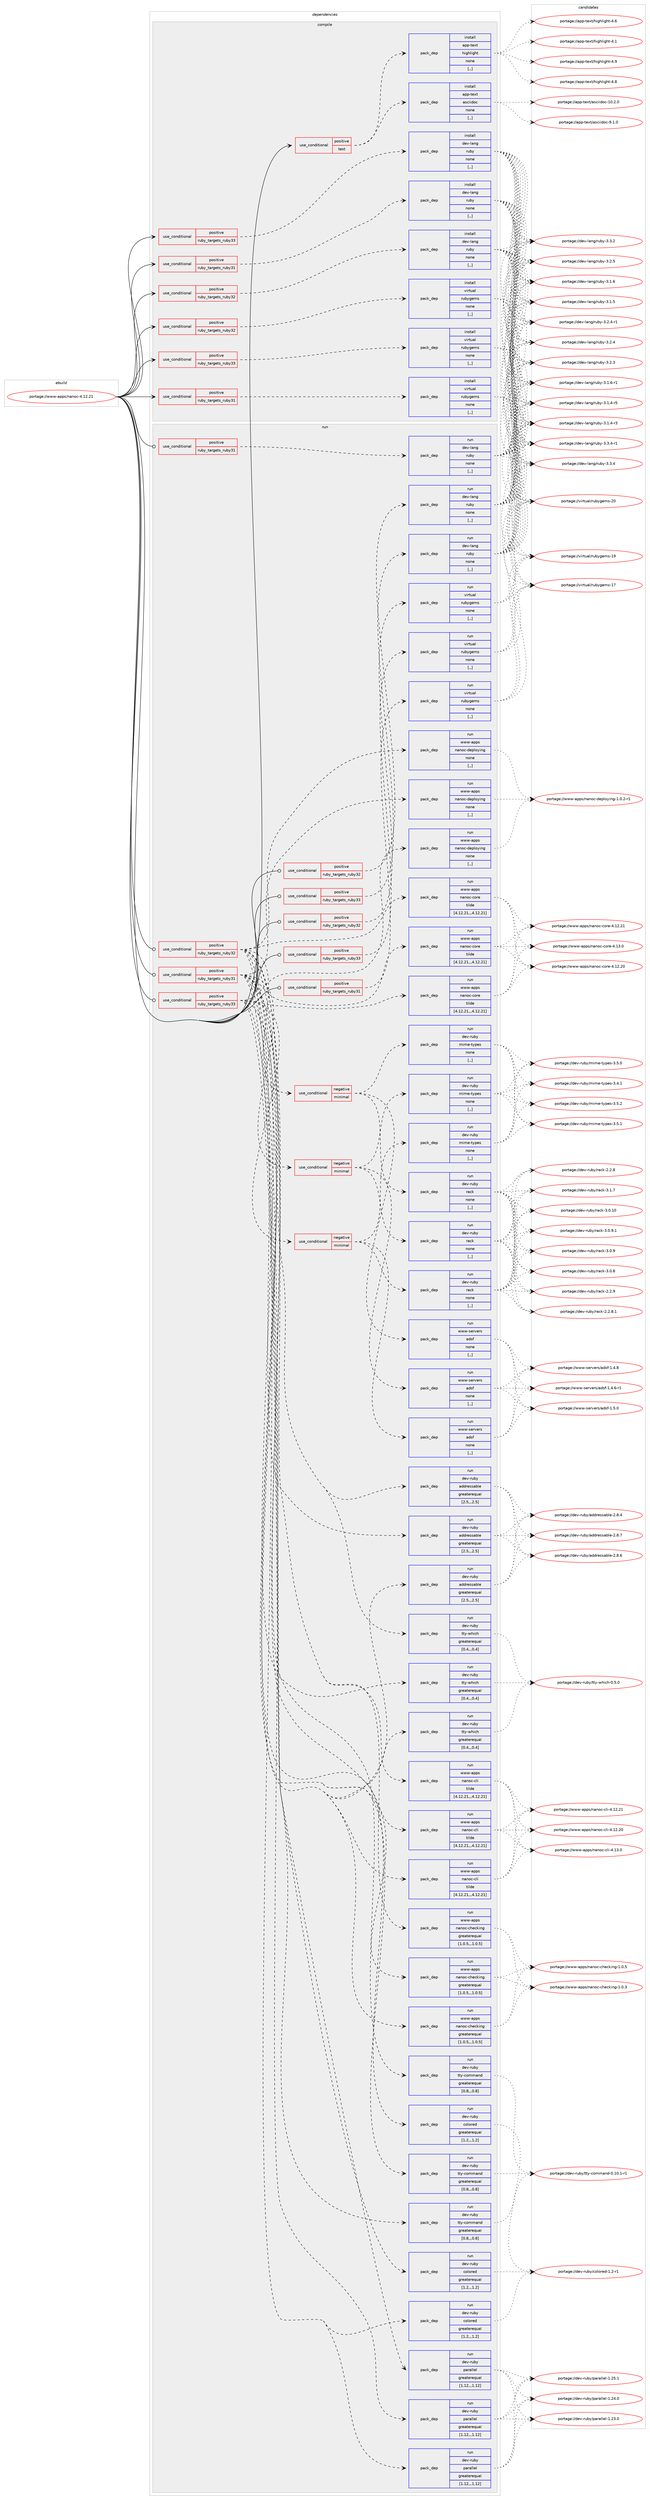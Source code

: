 digraph prolog {

# *************
# Graph options
# *************

newrank=true;
concentrate=true;
compound=true;
graph [rankdir=LR,fontname=Helvetica,fontsize=10,ranksep=1.5];#, ranksep=2.5, nodesep=0.2];
edge  [arrowhead=vee];
node  [fontname=Helvetica,fontsize=10];

# **********
# The ebuild
# **********

subgraph cluster_leftcol {
color=gray;
label=<<i>ebuild</i>>;
id [label="portage://www-apps/nanoc-4.12.21", color=red, width=4, href="../www-apps/nanoc-4.12.21.svg"];
}

# ****************
# The dependencies
# ****************

subgraph cluster_midcol {
color=gray;
label=<<i>dependencies</i>>;
subgraph cluster_compile {
fillcolor="#eeeeee";
style=filled;
label=<<i>compile</i>>;
subgraph cond119101 {
dependency447250 [label=<<TABLE BORDER="0" CELLBORDER="1" CELLSPACING="0" CELLPADDING="4"><TR><TD ROWSPAN="3" CELLPADDING="10">use_conditional</TD></TR><TR><TD>positive</TD></TR><TR><TD>ruby_targets_ruby31</TD></TR></TABLE>>, shape=none, color=red];
subgraph pack324850 {
dependency447251 [label=<<TABLE BORDER="0" CELLBORDER="1" CELLSPACING="0" CELLPADDING="4" WIDTH="220"><TR><TD ROWSPAN="6" CELLPADDING="30">pack_dep</TD></TR><TR><TD WIDTH="110">install</TD></TR><TR><TD>dev-lang</TD></TR><TR><TD>ruby</TD></TR><TR><TD>none</TD></TR><TR><TD>[,,]</TD></TR></TABLE>>, shape=none, color=blue];
}
dependency447250:e -> dependency447251:w [weight=20,style="dashed",arrowhead="vee"];
}
id:e -> dependency447250:w [weight=20,style="solid",arrowhead="vee"];
subgraph cond119102 {
dependency447252 [label=<<TABLE BORDER="0" CELLBORDER="1" CELLSPACING="0" CELLPADDING="4"><TR><TD ROWSPAN="3" CELLPADDING="10">use_conditional</TD></TR><TR><TD>positive</TD></TR><TR><TD>ruby_targets_ruby31</TD></TR></TABLE>>, shape=none, color=red];
subgraph pack324851 {
dependency447253 [label=<<TABLE BORDER="0" CELLBORDER="1" CELLSPACING="0" CELLPADDING="4" WIDTH="220"><TR><TD ROWSPAN="6" CELLPADDING="30">pack_dep</TD></TR><TR><TD WIDTH="110">install</TD></TR><TR><TD>virtual</TD></TR><TR><TD>rubygems</TD></TR><TR><TD>none</TD></TR><TR><TD>[,,]</TD></TR></TABLE>>, shape=none, color=blue];
}
dependency447252:e -> dependency447253:w [weight=20,style="dashed",arrowhead="vee"];
}
id:e -> dependency447252:w [weight=20,style="solid",arrowhead="vee"];
subgraph cond119103 {
dependency447254 [label=<<TABLE BORDER="0" CELLBORDER="1" CELLSPACING="0" CELLPADDING="4"><TR><TD ROWSPAN="3" CELLPADDING="10">use_conditional</TD></TR><TR><TD>positive</TD></TR><TR><TD>ruby_targets_ruby32</TD></TR></TABLE>>, shape=none, color=red];
subgraph pack324852 {
dependency447255 [label=<<TABLE BORDER="0" CELLBORDER="1" CELLSPACING="0" CELLPADDING="4" WIDTH="220"><TR><TD ROWSPAN="6" CELLPADDING="30">pack_dep</TD></TR><TR><TD WIDTH="110">install</TD></TR><TR><TD>dev-lang</TD></TR><TR><TD>ruby</TD></TR><TR><TD>none</TD></TR><TR><TD>[,,]</TD></TR></TABLE>>, shape=none, color=blue];
}
dependency447254:e -> dependency447255:w [weight=20,style="dashed",arrowhead="vee"];
}
id:e -> dependency447254:w [weight=20,style="solid",arrowhead="vee"];
subgraph cond119104 {
dependency447256 [label=<<TABLE BORDER="0" CELLBORDER="1" CELLSPACING="0" CELLPADDING="4"><TR><TD ROWSPAN="3" CELLPADDING="10">use_conditional</TD></TR><TR><TD>positive</TD></TR><TR><TD>ruby_targets_ruby32</TD></TR></TABLE>>, shape=none, color=red];
subgraph pack324853 {
dependency447257 [label=<<TABLE BORDER="0" CELLBORDER="1" CELLSPACING="0" CELLPADDING="4" WIDTH="220"><TR><TD ROWSPAN="6" CELLPADDING="30">pack_dep</TD></TR><TR><TD WIDTH="110">install</TD></TR><TR><TD>virtual</TD></TR><TR><TD>rubygems</TD></TR><TR><TD>none</TD></TR><TR><TD>[,,]</TD></TR></TABLE>>, shape=none, color=blue];
}
dependency447256:e -> dependency447257:w [weight=20,style="dashed",arrowhead="vee"];
}
id:e -> dependency447256:w [weight=20,style="solid",arrowhead="vee"];
subgraph cond119105 {
dependency447258 [label=<<TABLE BORDER="0" CELLBORDER="1" CELLSPACING="0" CELLPADDING="4"><TR><TD ROWSPAN="3" CELLPADDING="10">use_conditional</TD></TR><TR><TD>positive</TD></TR><TR><TD>ruby_targets_ruby33</TD></TR></TABLE>>, shape=none, color=red];
subgraph pack324854 {
dependency447259 [label=<<TABLE BORDER="0" CELLBORDER="1" CELLSPACING="0" CELLPADDING="4" WIDTH="220"><TR><TD ROWSPAN="6" CELLPADDING="30">pack_dep</TD></TR><TR><TD WIDTH="110">install</TD></TR><TR><TD>dev-lang</TD></TR><TR><TD>ruby</TD></TR><TR><TD>none</TD></TR><TR><TD>[,,]</TD></TR></TABLE>>, shape=none, color=blue];
}
dependency447258:e -> dependency447259:w [weight=20,style="dashed",arrowhead="vee"];
}
id:e -> dependency447258:w [weight=20,style="solid",arrowhead="vee"];
subgraph cond119106 {
dependency447260 [label=<<TABLE BORDER="0" CELLBORDER="1" CELLSPACING="0" CELLPADDING="4"><TR><TD ROWSPAN="3" CELLPADDING="10">use_conditional</TD></TR><TR><TD>positive</TD></TR><TR><TD>ruby_targets_ruby33</TD></TR></TABLE>>, shape=none, color=red];
subgraph pack324855 {
dependency447261 [label=<<TABLE BORDER="0" CELLBORDER="1" CELLSPACING="0" CELLPADDING="4" WIDTH="220"><TR><TD ROWSPAN="6" CELLPADDING="30">pack_dep</TD></TR><TR><TD WIDTH="110">install</TD></TR><TR><TD>virtual</TD></TR><TR><TD>rubygems</TD></TR><TR><TD>none</TD></TR><TR><TD>[,,]</TD></TR></TABLE>>, shape=none, color=blue];
}
dependency447260:e -> dependency447261:w [weight=20,style="dashed",arrowhead="vee"];
}
id:e -> dependency447260:w [weight=20,style="solid",arrowhead="vee"];
subgraph cond119107 {
dependency447262 [label=<<TABLE BORDER="0" CELLBORDER="1" CELLSPACING="0" CELLPADDING="4"><TR><TD ROWSPAN="3" CELLPADDING="10">use_conditional</TD></TR><TR><TD>positive</TD></TR><TR><TD>test</TD></TR></TABLE>>, shape=none, color=red];
subgraph pack324856 {
dependency447263 [label=<<TABLE BORDER="0" CELLBORDER="1" CELLSPACING="0" CELLPADDING="4" WIDTH="220"><TR><TD ROWSPAN="6" CELLPADDING="30">pack_dep</TD></TR><TR><TD WIDTH="110">install</TD></TR><TR><TD>app-text</TD></TR><TR><TD>asciidoc</TD></TR><TR><TD>none</TD></TR><TR><TD>[,,]</TD></TR></TABLE>>, shape=none, color=blue];
}
dependency447262:e -> dependency447263:w [weight=20,style="dashed",arrowhead="vee"];
subgraph pack324857 {
dependency447264 [label=<<TABLE BORDER="0" CELLBORDER="1" CELLSPACING="0" CELLPADDING="4" WIDTH="220"><TR><TD ROWSPAN="6" CELLPADDING="30">pack_dep</TD></TR><TR><TD WIDTH="110">install</TD></TR><TR><TD>app-text</TD></TR><TR><TD>highlight</TD></TR><TR><TD>none</TD></TR><TR><TD>[,,]</TD></TR></TABLE>>, shape=none, color=blue];
}
dependency447262:e -> dependency447264:w [weight=20,style="dashed",arrowhead="vee"];
}
id:e -> dependency447262:w [weight=20,style="solid",arrowhead="vee"];
}
subgraph cluster_compileandrun {
fillcolor="#eeeeee";
style=filled;
label=<<i>compile and run</i>>;
}
subgraph cluster_run {
fillcolor="#eeeeee";
style=filled;
label=<<i>run</i>>;
subgraph cond119108 {
dependency447265 [label=<<TABLE BORDER="0" CELLBORDER="1" CELLSPACING="0" CELLPADDING="4"><TR><TD ROWSPAN="3" CELLPADDING="10">use_conditional</TD></TR><TR><TD>positive</TD></TR><TR><TD>ruby_targets_ruby31</TD></TR></TABLE>>, shape=none, color=red];
subgraph cond119109 {
dependency447266 [label=<<TABLE BORDER="0" CELLBORDER="1" CELLSPACING="0" CELLPADDING="4"><TR><TD ROWSPAN="3" CELLPADDING="10">use_conditional</TD></TR><TR><TD>negative</TD></TR><TR><TD>minimal</TD></TR></TABLE>>, shape=none, color=red];
subgraph pack324858 {
dependency447267 [label=<<TABLE BORDER="0" CELLBORDER="1" CELLSPACING="0" CELLPADDING="4" WIDTH="220"><TR><TD ROWSPAN="6" CELLPADDING="30">pack_dep</TD></TR><TR><TD WIDTH="110">run</TD></TR><TR><TD>dev-ruby</TD></TR><TR><TD>mime-types</TD></TR><TR><TD>none</TD></TR><TR><TD>[,,]</TD></TR></TABLE>>, shape=none, color=blue];
}
dependency447266:e -> dependency447267:w [weight=20,style="dashed",arrowhead="vee"];
subgraph pack324859 {
dependency447268 [label=<<TABLE BORDER="0" CELLBORDER="1" CELLSPACING="0" CELLPADDING="4" WIDTH="220"><TR><TD ROWSPAN="6" CELLPADDING="30">pack_dep</TD></TR><TR><TD WIDTH="110">run</TD></TR><TR><TD>dev-ruby</TD></TR><TR><TD>rack</TD></TR><TR><TD>none</TD></TR><TR><TD>[,,]</TD></TR></TABLE>>, shape=none, color=blue];
}
dependency447266:e -> dependency447268:w [weight=20,style="dashed",arrowhead="vee"];
subgraph pack324860 {
dependency447269 [label=<<TABLE BORDER="0" CELLBORDER="1" CELLSPACING="0" CELLPADDING="4" WIDTH="220"><TR><TD ROWSPAN="6" CELLPADDING="30">pack_dep</TD></TR><TR><TD WIDTH="110">run</TD></TR><TR><TD>www-servers</TD></TR><TR><TD>adsf</TD></TR><TR><TD>none</TD></TR><TR><TD>[,,]</TD></TR></TABLE>>, shape=none, color=blue];
}
dependency447266:e -> dependency447269:w [weight=20,style="dashed",arrowhead="vee"];
}
dependency447265:e -> dependency447266:w [weight=20,style="dashed",arrowhead="vee"];
subgraph pack324861 {
dependency447270 [label=<<TABLE BORDER="0" CELLBORDER="1" CELLSPACING="0" CELLPADDING="4" WIDTH="220"><TR><TD ROWSPAN="6" CELLPADDING="30">pack_dep</TD></TR><TR><TD WIDTH="110">run</TD></TR><TR><TD>dev-ruby</TD></TR><TR><TD>addressable</TD></TR><TR><TD>greaterequal</TD></TR><TR><TD>[2.5,,,2.5]</TD></TR></TABLE>>, shape=none, color=blue];
}
dependency447265:e -> dependency447270:w [weight=20,style="dashed",arrowhead="vee"];
subgraph pack324862 {
dependency447271 [label=<<TABLE BORDER="0" CELLBORDER="1" CELLSPACING="0" CELLPADDING="4" WIDTH="220"><TR><TD ROWSPAN="6" CELLPADDING="30">pack_dep</TD></TR><TR><TD WIDTH="110">run</TD></TR><TR><TD>dev-ruby</TD></TR><TR><TD>colored</TD></TR><TR><TD>greaterequal</TD></TR><TR><TD>[1.2,,,1.2]</TD></TR></TABLE>>, shape=none, color=blue];
}
dependency447265:e -> dependency447271:w [weight=20,style="dashed",arrowhead="vee"];
subgraph pack324863 {
dependency447272 [label=<<TABLE BORDER="0" CELLBORDER="1" CELLSPACING="0" CELLPADDING="4" WIDTH="220"><TR><TD ROWSPAN="6" CELLPADDING="30">pack_dep</TD></TR><TR><TD WIDTH="110">run</TD></TR><TR><TD>www-apps</TD></TR><TR><TD>nanoc-checking</TD></TR><TR><TD>greaterequal</TD></TR><TR><TD>[1.0.5,,,1.0.5]</TD></TR></TABLE>>, shape=none, color=blue];
}
dependency447265:e -> dependency447272:w [weight=20,style="dashed",arrowhead="vee"];
subgraph pack324864 {
dependency447273 [label=<<TABLE BORDER="0" CELLBORDER="1" CELLSPACING="0" CELLPADDING="4" WIDTH="220"><TR><TD ROWSPAN="6" CELLPADDING="30">pack_dep</TD></TR><TR><TD WIDTH="110">run</TD></TR><TR><TD>www-apps</TD></TR><TR><TD>nanoc-cli</TD></TR><TR><TD>tilde</TD></TR><TR><TD>[4.12.21,,,4.12.21]</TD></TR></TABLE>>, shape=none, color=blue];
}
dependency447265:e -> dependency447273:w [weight=20,style="dashed",arrowhead="vee"];
subgraph pack324865 {
dependency447274 [label=<<TABLE BORDER="0" CELLBORDER="1" CELLSPACING="0" CELLPADDING="4" WIDTH="220"><TR><TD ROWSPAN="6" CELLPADDING="30">pack_dep</TD></TR><TR><TD WIDTH="110">run</TD></TR><TR><TD>www-apps</TD></TR><TR><TD>nanoc-core</TD></TR><TR><TD>tilde</TD></TR><TR><TD>[4.12.21,,,4.12.21]</TD></TR></TABLE>>, shape=none, color=blue];
}
dependency447265:e -> dependency447274:w [weight=20,style="dashed",arrowhead="vee"];
subgraph pack324866 {
dependency447275 [label=<<TABLE BORDER="0" CELLBORDER="1" CELLSPACING="0" CELLPADDING="4" WIDTH="220"><TR><TD ROWSPAN="6" CELLPADDING="30">pack_dep</TD></TR><TR><TD WIDTH="110">run</TD></TR><TR><TD>www-apps</TD></TR><TR><TD>nanoc-deploying</TD></TR><TR><TD>none</TD></TR><TR><TD>[,,]</TD></TR></TABLE>>, shape=none, color=blue];
}
dependency447265:e -> dependency447275:w [weight=20,style="dashed",arrowhead="vee"];
subgraph pack324867 {
dependency447276 [label=<<TABLE BORDER="0" CELLBORDER="1" CELLSPACING="0" CELLPADDING="4" WIDTH="220"><TR><TD ROWSPAN="6" CELLPADDING="30">pack_dep</TD></TR><TR><TD WIDTH="110">run</TD></TR><TR><TD>dev-ruby</TD></TR><TR><TD>parallel</TD></TR><TR><TD>greaterequal</TD></TR><TR><TD>[1.12,,,1.12]</TD></TR></TABLE>>, shape=none, color=blue];
}
dependency447265:e -> dependency447276:w [weight=20,style="dashed",arrowhead="vee"];
subgraph pack324868 {
dependency447277 [label=<<TABLE BORDER="0" CELLBORDER="1" CELLSPACING="0" CELLPADDING="4" WIDTH="220"><TR><TD ROWSPAN="6" CELLPADDING="30">pack_dep</TD></TR><TR><TD WIDTH="110">run</TD></TR><TR><TD>dev-ruby</TD></TR><TR><TD>tty-command</TD></TR><TR><TD>greaterequal</TD></TR><TR><TD>[0.8,,,0.8]</TD></TR></TABLE>>, shape=none, color=blue];
}
dependency447265:e -> dependency447277:w [weight=20,style="dashed",arrowhead="vee"];
subgraph pack324869 {
dependency447278 [label=<<TABLE BORDER="0" CELLBORDER="1" CELLSPACING="0" CELLPADDING="4" WIDTH="220"><TR><TD ROWSPAN="6" CELLPADDING="30">pack_dep</TD></TR><TR><TD WIDTH="110">run</TD></TR><TR><TD>dev-ruby</TD></TR><TR><TD>tty-which</TD></TR><TR><TD>greaterequal</TD></TR><TR><TD>[0.4,,,0.4]</TD></TR></TABLE>>, shape=none, color=blue];
}
dependency447265:e -> dependency447278:w [weight=20,style="dashed",arrowhead="vee"];
}
id:e -> dependency447265:w [weight=20,style="solid",arrowhead="odot"];
subgraph cond119110 {
dependency447279 [label=<<TABLE BORDER="0" CELLBORDER="1" CELLSPACING="0" CELLPADDING="4"><TR><TD ROWSPAN="3" CELLPADDING="10">use_conditional</TD></TR><TR><TD>positive</TD></TR><TR><TD>ruby_targets_ruby31</TD></TR></TABLE>>, shape=none, color=red];
subgraph pack324870 {
dependency447280 [label=<<TABLE BORDER="0" CELLBORDER="1" CELLSPACING="0" CELLPADDING="4" WIDTH="220"><TR><TD ROWSPAN="6" CELLPADDING="30">pack_dep</TD></TR><TR><TD WIDTH="110">run</TD></TR><TR><TD>dev-lang</TD></TR><TR><TD>ruby</TD></TR><TR><TD>none</TD></TR><TR><TD>[,,]</TD></TR></TABLE>>, shape=none, color=blue];
}
dependency447279:e -> dependency447280:w [weight=20,style="dashed",arrowhead="vee"];
}
id:e -> dependency447279:w [weight=20,style="solid",arrowhead="odot"];
subgraph cond119111 {
dependency447281 [label=<<TABLE BORDER="0" CELLBORDER="1" CELLSPACING="0" CELLPADDING="4"><TR><TD ROWSPAN="3" CELLPADDING="10">use_conditional</TD></TR><TR><TD>positive</TD></TR><TR><TD>ruby_targets_ruby31</TD></TR></TABLE>>, shape=none, color=red];
subgraph pack324871 {
dependency447282 [label=<<TABLE BORDER="0" CELLBORDER="1" CELLSPACING="0" CELLPADDING="4" WIDTH="220"><TR><TD ROWSPAN="6" CELLPADDING="30">pack_dep</TD></TR><TR><TD WIDTH="110">run</TD></TR><TR><TD>virtual</TD></TR><TR><TD>rubygems</TD></TR><TR><TD>none</TD></TR><TR><TD>[,,]</TD></TR></TABLE>>, shape=none, color=blue];
}
dependency447281:e -> dependency447282:w [weight=20,style="dashed",arrowhead="vee"];
}
id:e -> dependency447281:w [weight=20,style="solid",arrowhead="odot"];
subgraph cond119112 {
dependency447283 [label=<<TABLE BORDER="0" CELLBORDER="1" CELLSPACING="0" CELLPADDING="4"><TR><TD ROWSPAN="3" CELLPADDING="10">use_conditional</TD></TR><TR><TD>positive</TD></TR><TR><TD>ruby_targets_ruby32</TD></TR></TABLE>>, shape=none, color=red];
subgraph cond119113 {
dependency447284 [label=<<TABLE BORDER="0" CELLBORDER="1" CELLSPACING="0" CELLPADDING="4"><TR><TD ROWSPAN="3" CELLPADDING="10">use_conditional</TD></TR><TR><TD>negative</TD></TR><TR><TD>minimal</TD></TR></TABLE>>, shape=none, color=red];
subgraph pack324872 {
dependency447285 [label=<<TABLE BORDER="0" CELLBORDER="1" CELLSPACING="0" CELLPADDING="4" WIDTH="220"><TR><TD ROWSPAN="6" CELLPADDING="30">pack_dep</TD></TR><TR><TD WIDTH="110">run</TD></TR><TR><TD>dev-ruby</TD></TR><TR><TD>mime-types</TD></TR><TR><TD>none</TD></TR><TR><TD>[,,]</TD></TR></TABLE>>, shape=none, color=blue];
}
dependency447284:e -> dependency447285:w [weight=20,style="dashed",arrowhead="vee"];
subgraph pack324873 {
dependency447286 [label=<<TABLE BORDER="0" CELLBORDER="1" CELLSPACING="0" CELLPADDING="4" WIDTH="220"><TR><TD ROWSPAN="6" CELLPADDING="30">pack_dep</TD></TR><TR><TD WIDTH="110">run</TD></TR><TR><TD>dev-ruby</TD></TR><TR><TD>rack</TD></TR><TR><TD>none</TD></TR><TR><TD>[,,]</TD></TR></TABLE>>, shape=none, color=blue];
}
dependency447284:e -> dependency447286:w [weight=20,style="dashed",arrowhead="vee"];
subgraph pack324874 {
dependency447287 [label=<<TABLE BORDER="0" CELLBORDER="1" CELLSPACING="0" CELLPADDING="4" WIDTH="220"><TR><TD ROWSPAN="6" CELLPADDING="30">pack_dep</TD></TR><TR><TD WIDTH="110">run</TD></TR><TR><TD>www-servers</TD></TR><TR><TD>adsf</TD></TR><TR><TD>none</TD></TR><TR><TD>[,,]</TD></TR></TABLE>>, shape=none, color=blue];
}
dependency447284:e -> dependency447287:w [weight=20,style="dashed",arrowhead="vee"];
}
dependency447283:e -> dependency447284:w [weight=20,style="dashed",arrowhead="vee"];
subgraph pack324875 {
dependency447288 [label=<<TABLE BORDER="0" CELLBORDER="1" CELLSPACING="0" CELLPADDING="4" WIDTH="220"><TR><TD ROWSPAN="6" CELLPADDING="30">pack_dep</TD></TR><TR><TD WIDTH="110">run</TD></TR><TR><TD>dev-ruby</TD></TR><TR><TD>addressable</TD></TR><TR><TD>greaterequal</TD></TR><TR><TD>[2.5,,,2.5]</TD></TR></TABLE>>, shape=none, color=blue];
}
dependency447283:e -> dependency447288:w [weight=20,style="dashed",arrowhead="vee"];
subgraph pack324876 {
dependency447289 [label=<<TABLE BORDER="0" CELLBORDER="1" CELLSPACING="0" CELLPADDING="4" WIDTH="220"><TR><TD ROWSPAN="6" CELLPADDING="30">pack_dep</TD></TR><TR><TD WIDTH="110">run</TD></TR><TR><TD>dev-ruby</TD></TR><TR><TD>colored</TD></TR><TR><TD>greaterequal</TD></TR><TR><TD>[1.2,,,1.2]</TD></TR></TABLE>>, shape=none, color=blue];
}
dependency447283:e -> dependency447289:w [weight=20,style="dashed",arrowhead="vee"];
subgraph pack324877 {
dependency447290 [label=<<TABLE BORDER="0" CELLBORDER="1" CELLSPACING="0" CELLPADDING="4" WIDTH="220"><TR><TD ROWSPAN="6" CELLPADDING="30">pack_dep</TD></TR><TR><TD WIDTH="110">run</TD></TR><TR><TD>www-apps</TD></TR><TR><TD>nanoc-checking</TD></TR><TR><TD>greaterequal</TD></TR><TR><TD>[1.0.5,,,1.0.5]</TD></TR></TABLE>>, shape=none, color=blue];
}
dependency447283:e -> dependency447290:w [weight=20,style="dashed",arrowhead="vee"];
subgraph pack324878 {
dependency447291 [label=<<TABLE BORDER="0" CELLBORDER="1" CELLSPACING="0" CELLPADDING="4" WIDTH="220"><TR><TD ROWSPAN="6" CELLPADDING="30">pack_dep</TD></TR><TR><TD WIDTH="110">run</TD></TR><TR><TD>www-apps</TD></TR><TR><TD>nanoc-cli</TD></TR><TR><TD>tilde</TD></TR><TR><TD>[4.12.21,,,4.12.21]</TD></TR></TABLE>>, shape=none, color=blue];
}
dependency447283:e -> dependency447291:w [weight=20,style="dashed",arrowhead="vee"];
subgraph pack324879 {
dependency447292 [label=<<TABLE BORDER="0" CELLBORDER="1" CELLSPACING="0" CELLPADDING="4" WIDTH="220"><TR><TD ROWSPAN="6" CELLPADDING="30">pack_dep</TD></TR><TR><TD WIDTH="110">run</TD></TR><TR><TD>www-apps</TD></TR><TR><TD>nanoc-core</TD></TR><TR><TD>tilde</TD></TR><TR><TD>[4.12.21,,,4.12.21]</TD></TR></TABLE>>, shape=none, color=blue];
}
dependency447283:e -> dependency447292:w [weight=20,style="dashed",arrowhead="vee"];
subgraph pack324880 {
dependency447293 [label=<<TABLE BORDER="0" CELLBORDER="1" CELLSPACING="0" CELLPADDING="4" WIDTH="220"><TR><TD ROWSPAN="6" CELLPADDING="30">pack_dep</TD></TR><TR><TD WIDTH="110">run</TD></TR><TR><TD>www-apps</TD></TR><TR><TD>nanoc-deploying</TD></TR><TR><TD>none</TD></TR><TR><TD>[,,]</TD></TR></TABLE>>, shape=none, color=blue];
}
dependency447283:e -> dependency447293:w [weight=20,style="dashed",arrowhead="vee"];
subgraph pack324881 {
dependency447294 [label=<<TABLE BORDER="0" CELLBORDER="1" CELLSPACING="0" CELLPADDING="4" WIDTH="220"><TR><TD ROWSPAN="6" CELLPADDING="30">pack_dep</TD></TR><TR><TD WIDTH="110">run</TD></TR><TR><TD>dev-ruby</TD></TR><TR><TD>parallel</TD></TR><TR><TD>greaterequal</TD></TR><TR><TD>[1.12,,,1.12]</TD></TR></TABLE>>, shape=none, color=blue];
}
dependency447283:e -> dependency447294:w [weight=20,style="dashed",arrowhead="vee"];
subgraph pack324882 {
dependency447295 [label=<<TABLE BORDER="0" CELLBORDER="1" CELLSPACING="0" CELLPADDING="4" WIDTH="220"><TR><TD ROWSPAN="6" CELLPADDING="30">pack_dep</TD></TR><TR><TD WIDTH="110">run</TD></TR><TR><TD>dev-ruby</TD></TR><TR><TD>tty-command</TD></TR><TR><TD>greaterequal</TD></TR><TR><TD>[0.8,,,0.8]</TD></TR></TABLE>>, shape=none, color=blue];
}
dependency447283:e -> dependency447295:w [weight=20,style="dashed",arrowhead="vee"];
subgraph pack324883 {
dependency447296 [label=<<TABLE BORDER="0" CELLBORDER="1" CELLSPACING="0" CELLPADDING="4" WIDTH="220"><TR><TD ROWSPAN="6" CELLPADDING="30">pack_dep</TD></TR><TR><TD WIDTH="110">run</TD></TR><TR><TD>dev-ruby</TD></TR><TR><TD>tty-which</TD></TR><TR><TD>greaterequal</TD></TR><TR><TD>[0.4,,,0.4]</TD></TR></TABLE>>, shape=none, color=blue];
}
dependency447283:e -> dependency447296:w [weight=20,style="dashed",arrowhead="vee"];
}
id:e -> dependency447283:w [weight=20,style="solid",arrowhead="odot"];
subgraph cond119114 {
dependency447297 [label=<<TABLE BORDER="0" CELLBORDER="1" CELLSPACING="0" CELLPADDING="4"><TR><TD ROWSPAN="3" CELLPADDING="10">use_conditional</TD></TR><TR><TD>positive</TD></TR><TR><TD>ruby_targets_ruby32</TD></TR></TABLE>>, shape=none, color=red];
subgraph pack324884 {
dependency447298 [label=<<TABLE BORDER="0" CELLBORDER="1" CELLSPACING="0" CELLPADDING="4" WIDTH="220"><TR><TD ROWSPAN="6" CELLPADDING="30">pack_dep</TD></TR><TR><TD WIDTH="110">run</TD></TR><TR><TD>dev-lang</TD></TR><TR><TD>ruby</TD></TR><TR><TD>none</TD></TR><TR><TD>[,,]</TD></TR></TABLE>>, shape=none, color=blue];
}
dependency447297:e -> dependency447298:w [weight=20,style="dashed",arrowhead="vee"];
}
id:e -> dependency447297:w [weight=20,style="solid",arrowhead="odot"];
subgraph cond119115 {
dependency447299 [label=<<TABLE BORDER="0" CELLBORDER="1" CELLSPACING="0" CELLPADDING="4"><TR><TD ROWSPAN="3" CELLPADDING="10">use_conditional</TD></TR><TR><TD>positive</TD></TR><TR><TD>ruby_targets_ruby32</TD></TR></TABLE>>, shape=none, color=red];
subgraph pack324885 {
dependency447300 [label=<<TABLE BORDER="0" CELLBORDER="1" CELLSPACING="0" CELLPADDING="4" WIDTH="220"><TR><TD ROWSPAN="6" CELLPADDING="30">pack_dep</TD></TR><TR><TD WIDTH="110">run</TD></TR><TR><TD>virtual</TD></TR><TR><TD>rubygems</TD></TR><TR><TD>none</TD></TR><TR><TD>[,,]</TD></TR></TABLE>>, shape=none, color=blue];
}
dependency447299:e -> dependency447300:w [weight=20,style="dashed",arrowhead="vee"];
}
id:e -> dependency447299:w [weight=20,style="solid",arrowhead="odot"];
subgraph cond119116 {
dependency447301 [label=<<TABLE BORDER="0" CELLBORDER="1" CELLSPACING="0" CELLPADDING="4"><TR><TD ROWSPAN="3" CELLPADDING="10">use_conditional</TD></TR><TR><TD>positive</TD></TR><TR><TD>ruby_targets_ruby33</TD></TR></TABLE>>, shape=none, color=red];
subgraph cond119117 {
dependency447302 [label=<<TABLE BORDER="0" CELLBORDER="1" CELLSPACING="0" CELLPADDING="4"><TR><TD ROWSPAN="3" CELLPADDING="10">use_conditional</TD></TR><TR><TD>negative</TD></TR><TR><TD>minimal</TD></TR></TABLE>>, shape=none, color=red];
subgraph pack324886 {
dependency447303 [label=<<TABLE BORDER="0" CELLBORDER="1" CELLSPACING="0" CELLPADDING="4" WIDTH="220"><TR><TD ROWSPAN="6" CELLPADDING="30">pack_dep</TD></TR><TR><TD WIDTH="110">run</TD></TR><TR><TD>dev-ruby</TD></TR><TR><TD>mime-types</TD></TR><TR><TD>none</TD></TR><TR><TD>[,,]</TD></TR></TABLE>>, shape=none, color=blue];
}
dependency447302:e -> dependency447303:w [weight=20,style="dashed",arrowhead="vee"];
subgraph pack324887 {
dependency447304 [label=<<TABLE BORDER="0" CELLBORDER="1" CELLSPACING="0" CELLPADDING="4" WIDTH="220"><TR><TD ROWSPAN="6" CELLPADDING="30">pack_dep</TD></TR><TR><TD WIDTH="110">run</TD></TR><TR><TD>dev-ruby</TD></TR><TR><TD>rack</TD></TR><TR><TD>none</TD></TR><TR><TD>[,,]</TD></TR></TABLE>>, shape=none, color=blue];
}
dependency447302:e -> dependency447304:w [weight=20,style="dashed",arrowhead="vee"];
subgraph pack324888 {
dependency447305 [label=<<TABLE BORDER="0" CELLBORDER="1" CELLSPACING="0" CELLPADDING="4" WIDTH="220"><TR><TD ROWSPAN="6" CELLPADDING="30">pack_dep</TD></TR><TR><TD WIDTH="110">run</TD></TR><TR><TD>www-servers</TD></TR><TR><TD>adsf</TD></TR><TR><TD>none</TD></TR><TR><TD>[,,]</TD></TR></TABLE>>, shape=none, color=blue];
}
dependency447302:e -> dependency447305:w [weight=20,style="dashed",arrowhead="vee"];
}
dependency447301:e -> dependency447302:w [weight=20,style="dashed",arrowhead="vee"];
subgraph pack324889 {
dependency447306 [label=<<TABLE BORDER="0" CELLBORDER="1" CELLSPACING="0" CELLPADDING="4" WIDTH="220"><TR><TD ROWSPAN="6" CELLPADDING="30">pack_dep</TD></TR><TR><TD WIDTH="110">run</TD></TR><TR><TD>dev-ruby</TD></TR><TR><TD>addressable</TD></TR><TR><TD>greaterequal</TD></TR><TR><TD>[2.5,,,2.5]</TD></TR></TABLE>>, shape=none, color=blue];
}
dependency447301:e -> dependency447306:w [weight=20,style="dashed",arrowhead="vee"];
subgraph pack324890 {
dependency447307 [label=<<TABLE BORDER="0" CELLBORDER="1" CELLSPACING="0" CELLPADDING="4" WIDTH="220"><TR><TD ROWSPAN="6" CELLPADDING="30">pack_dep</TD></TR><TR><TD WIDTH="110">run</TD></TR><TR><TD>dev-ruby</TD></TR><TR><TD>colored</TD></TR><TR><TD>greaterequal</TD></TR><TR><TD>[1.2,,,1.2]</TD></TR></TABLE>>, shape=none, color=blue];
}
dependency447301:e -> dependency447307:w [weight=20,style="dashed",arrowhead="vee"];
subgraph pack324891 {
dependency447308 [label=<<TABLE BORDER="0" CELLBORDER="1" CELLSPACING="0" CELLPADDING="4" WIDTH="220"><TR><TD ROWSPAN="6" CELLPADDING="30">pack_dep</TD></TR><TR><TD WIDTH="110">run</TD></TR><TR><TD>www-apps</TD></TR><TR><TD>nanoc-checking</TD></TR><TR><TD>greaterequal</TD></TR><TR><TD>[1.0.5,,,1.0.5]</TD></TR></TABLE>>, shape=none, color=blue];
}
dependency447301:e -> dependency447308:w [weight=20,style="dashed",arrowhead="vee"];
subgraph pack324892 {
dependency447309 [label=<<TABLE BORDER="0" CELLBORDER="1" CELLSPACING="0" CELLPADDING="4" WIDTH="220"><TR><TD ROWSPAN="6" CELLPADDING="30">pack_dep</TD></TR><TR><TD WIDTH="110">run</TD></TR><TR><TD>www-apps</TD></TR><TR><TD>nanoc-cli</TD></TR><TR><TD>tilde</TD></TR><TR><TD>[4.12.21,,,4.12.21]</TD></TR></TABLE>>, shape=none, color=blue];
}
dependency447301:e -> dependency447309:w [weight=20,style="dashed",arrowhead="vee"];
subgraph pack324893 {
dependency447310 [label=<<TABLE BORDER="0" CELLBORDER="1" CELLSPACING="0" CELLPADDING="4" WIDTH="220"><TR><TD ROWSPAN="6" CELLPADDING="30">pack_dep</TD></TR><TR><TD WIDTH="110">run</TD></TR><TR><TD>www-apps</TD></TR><TR><TD>nanoc-core</TD></TR><TR><TD>tilde</TD></TR><TR><TD>[4.12.21,,,4.12.21]</TD></TR></TABLE>>, shape=none, color=blue];
}
dependency447301:e -> dependency447310:w [weight=20,style="dashed",arrowhead="vee"];
subgraph pack324894 {
dependency447311 [label=<<TABLE BORDER="0" CELLBORDER="1" CELLSPACING="0" CELLPADDING="4" WIDTH="220"><TR><TD ROWSPAN="6" CELLPADDING="30">pack_dep</TD></TR><TR><TD WIDTH="110">run</TD></TR><TR><TD>www-apps</TD></TR><TR><TD>nanoc-deploying</TD></TR><TR><TD>none</TD></TR><TR><TD>[,,]</TD></TR></TABLE>>, shape=none, color=blue];
}
dependency447301:e -> dependency447311:w [weight=20,style="dashed",arrowhead="vee"];
subgraph pack324895 {
dependency447312 [label=<<TABLE BORDER="0" CELLBORDER="1" CELLSPACING="0" CELLPADDING="4" WIDTH="220"><TR><TD ROWSPAN="6" CELLPADDING="30">pack_dep</TD></TR><TR><TD WIDTH="110">run</TD></TR><TR><TD>dev-ruby</TD></TR><TR><TD>parallel</TD></TR><TR><TD>greaterequal</TD></TR><TR><TD>[1.12,,,1.12]</TD></TR></TABLE>>, shape=none, color=blue];
}
dependency447301:e -> dependency447312:w [weight=20,style="dashed",arrowhead="vee"];
subgraph pack324896 {
dependency447313 [label=<<TABLE BORDER="0" CELLBORDER="1" CELLSPACING="0" CELLPADDING="4" WIDTH="220"><TR><TD ROWSPAN="6" CELLPADDING="30">pack_dep</TD></TR><TR><TD WIDTH="110">run</TD></TR><TR><TD>dev-ruby</TD></TR><TR><TD>tty-command</TD></TR><TR><TD>greaterequal</TD></TR><TR><TD>[0.8,,,0.8]</TD></TR></TABLE>>, shape=none, color=blue];
}
dependency447301:e -> dependency447313:w [weight=20,style="dashed",arrowhead="vee"];
subgraph pack324897 {
dependency447314 [label=<<TABLE BORDER="0" CELLBORDER="1" CELLSPACING="0" CELLPADDING="4" WIDTH="220"><TR><TD ROWSPAN="6" CELLPADDING="30">pack_dep</TD></TR><TR><TD WIDTH="110">run</TD></TR><TR><TD>dev-ruby</TD></TR><TR><TD>tty-which</TD></TR><TR><TD>greaterequal</TD></TR><TR><TD>[0.4,,,0.4]</TD></TR></TABLE>>, shape=none, color=blue];
}
dependency447301:e -> dependency447314:w [weight=20,style="dashed",arrowhead="vee"];
}
id:e -> dependency447301:w [weight=20,style="solid",arrowhead="odot"];
subgraph cond119118 {
dependency447315 [label=<<TABLE BORDER="0" CELLBORDER="1" CELLSPACING="0" CELLPADDING="4"><TR><TD ROWSPAN="3" CELLPADDING="10">use_conditional</TD></TR><TR><TD>positive</TD></TR><TR><TD>ruby_targets_ruby33</TD></TR></TABLE>>, shape=none, color=red];
subgraph pack324898 {
dependency447316 [label=<<TABLE BORDER="0" CELLBORDER="1" CELLSPACING="0" CELLPADDING="4" WIDTH="220"><TR><TD ROWSPAN="6" CELLPADDING="30">pack_dep</TD></TR><TR><TD WIDTH="110">run</TD></TR><TR><TD>dev-lang</TD></TR><TR><TD>ruby</TD></TR><TR><TD>none</TD></TR><TR><TD>[,,]</TD></TR></TABLE>>, shape=none, color=blue];
}
dependency447315:e -> dependency447316:w [weight=20,style="dashed",arrowhead="vee"];
}
id:e -> dependency447315:w [weight=20,style="solid",arrowhead="odot"];
subgraph cond119119 {
dependency447317 [label=<<TABLE BORDER="0" CELLBORDER="1" CELLSPACING="0" CELLPADDING="4"><TR><TD ROWSPAN="3" CELLPADDING="10">use_conditional</TD></TR><TR><TD>positive</TD></TR><TR><TD>ruby_targets_ruby33</TD></TR></TABLE>>, shape=none, color=red];
subgraph pack324899 {
dependency447318 [label=<<TABLE BORDER="0" CELLBORDER="1" CELLSPACING="0" CELLPADDING="4" WIDTH="220"><TR><TD ROWSPAN="6" CELLPADDING="30">pack_dep</TD></TR><TR><TD WIDTH="110">run</TD></TR><TR><TD>virtual</TD></TR><TR><TD>rubygems</TD></TR><TR><TD>none</TD></TR><TR><TD>[,,]</TD></TR></TABLE>>, shape=none, color=blue];
}
dependency447317:e -> dependency447318:w [weight=20,style="dashed",arrowhead="vee"];
}
id:e -> dependency447317:w [weight=20,style="solid",arrowhead="odot"];
}
}

# **************
# The candidates
# **************

subgraph cluster_choices {
rank=same;
color=gray;
label=<<i>candidates</i>>;

subgraph choice324850 {
color=black;
nodesep=1;
choice100101118451089711010347114117981214551465146524511449 [label="portage://dev-lang/ruby-3.3.4-r1", color=red, width=4,href="../dev-lang/ruby-3.3.4-r1.svg"];
choice10010111845108971101034711411798121455146514652 [label="portage://dev-lang/ruby-3.3.4", color=red, width=4,href="../dev-lang/ruby-3.3.4.svg"];
choice10010111845108971101034711411798121455146514650 [label="portage://dev-lang/ruby-3.3.2", color=red, width=4,href="../dev-lang/ruby-3.3.2.svg"];
choice10010111845108971101034711411798121455146504653 [label="portage://dev-lang/ruby-3.2.5", color=red, width=4,href="../dev-lang/ruby-3.2.5.svg"];
choice100101118451089711010347114117981214551465046524511449 [label="portage://dev-lang/ruby-3.2.4-r1", color=red, width=4,href="../dev-lang/ruby-3.2.4-r1.svg"];
choice10010111845108971101034711411798121455146504652 [label="portage://dev-lang/ruby-3.2.4", color=red, width=4,href="../dev-lang/ruby-3.2.4.svg"];
choice10010111845108971101034711411798121455146504651 [label="portage://dev-lang/ruby-3.2.3", color=red, width=4,href="../dev-lang/ruby-3.2.3.svg"];
choice100101118451089711010347114117981214551464946544511449 [label="portage://dev-lang/ruby-3.1.6-r1", color=red, width=4,href="../dev-lang/ruby-3.1.6-r1.svg"];
choice10010111845108971101034711411798121455146494654 [label="portage://dev-lang/ruby-3.1.6", color=red, width=4,href="../dev-lang/ruby-3.1.6.svg"];
choice10010111845108971101034711411798121455146494653 [label="portage://dev-lang/ruby-3.1.5", color=red, width=4,href="../dev-lang/ruby-3.1.5.svg"];
choice100101118451089711010347114117981214551464946524511453 [label="portage://dev-lang/ruby-3.1.4-r5", color=red, width=4,href="../dev-lang/ruby-3.1.4-r5.svg"];
choice100101118451089711010347114117981214551464946524511451 [label="portage://dev-lang/ruby-3.1.4-r3", color=red, width=4,href="../dev-lang/ruby-3.1.4-r3.svg"];
dependency447251:e -> choice100101118451089711010347114117981214551465146524511449:w [style=dotted,weight="100"];
dependency447251:e -> choice10010111845108971101034711411798121455146514652:w [style=dotted,weight="100"];
dependency447251:e -> choice10010111845108971101034711411798121455146514650:w [style=dotted,weight="100"];
dependency447251:e -> choice10010111845108971101034711411798121455146504653:w [style=dotted,weight="100"];
dependency447251:e -> choice100101118451089711010347114117981214551465046524511449:w [style=dotted,weight="100"];
dependency447251:e -> choice10010111845108971101034711411798121455146504652:w [style=dotted,weight="100"];
dependency447251:e -> choice10010111845108971101034711411798121455146504651:w [style=dotted,weight="100"];
dependency447251:e -> choice100101118451089711010347114117981214551464946544511449:w [style=dotted,weight="100"];
dependency447251:e -> choice10010111845108971101034711411798121455146494654:w [style=dotted,weight="100"];
dependency447251:e -> choice10010111845108971101034711411798121455146494653:w [style=dotted,weight="100"];
dependency447251:e -> choice100101118451089711010347114117981214551464946524511453:w [style=dotted,weight="100"];
dependency447251:e -> choice100101118451089711010347114117981214551464946524511451:w [style=dotted,weight="100"];
}
subgraph choice324851 {
color=black;
nodesep=1;
choice118105114116117971084711411798121103101109115455048 [label="portage://virtual/rubygems-20", color=red, width=4,href="../virtual/rubygems-20.svg"];
choice118105114116117971084711411798121103101109115454957 [label="portage://virtual/rubygems-19", color=red, width=4,href="../virtual/rubygems-19.svg"];
choice118105114116117971084711411798121103101109115454955 [label="portage://virtual/rubygems-17", color=red, width=4,href="../virtual/rubygems-17.svg"];
dependency447253:e -> choice118105114116117971084711411798121103101109115455048:w [style=dotted,weight="100"];
dependency447253:e -> choice118105114116117971084711411798121103101109115454957:w [style=dotted,weight="100"];
dependency447253:e -> choice118105114116117971084711411798121103101109115454955:w [style=dotted,weight="100"];
}
subgraph choice324852 {
color=black;
nodesep=1;
choice100101118451089711010347114117981214551465146524511449 [label="portage://dev-lang/ruby-3.3.4-r1", color=red, width=4,href="../dev-lang/ruby-3.3.4-r1.svg"];
choice10010111845108971101034711411798121455146514652 [label="portage://dev-lang/ruby-3.3.4", color=red, width=4,href="../dev-lang/ruby-3.3.4.svg"];
choice10010111845108971101034711411798121455146514650 [label="portage://dev-lang/ruby-3.3.2", color=red, width=4,href="../dev-lang/ruby-3.3.2.svg"];
choice10010111845108971101034711411798121455146504653 [label="portage://dev-lang/ruby-3.2.5", color=red, width=4,href="../dev-lang/ruby-3.2.5.svg"];
choice100101118451089711010347114117981214551465046524511449 [label="portage://dev-lang/ruby-3.2.4-r1", color=red, width=4,href="../dev-lang/ruby-3.2.4-r1.svg"];
choice10010111845108971101034711411798121455146504652 [label="portage://dev-lang/ruby-3.2.4", color=red, width=4,href="../dev-lang/ruby-3.2.4.svg"];
choice10010111845108971101034711411798121455146504651 [label="portage://dev-lang/ruby-3.2.3", color=red, width=4,href="../dev-lang/ruby-3.2.3.svg"];
choice100101118451089711010347114117981214551464946544511449 [label="portage://dev-lang/ruby-3.1.6-r1", color=red, width=4,href="../dev-lang/ruby-3.1.6-r1.svg"];
choice10010111845108971101034711411798121455146494654 [label="portage://dev-lang/ruby-3.1.6", color=red, width=4,href="../dev-lang/ruby-3.1.6.svg"];
choice10010111845108971101034711411798121455146494653 [label="portage://dev-lang/ruby-3.1.5", color=red, width=4,href="../dev-lang/ruby-3.1.5.svg"];
choice100101118451089711010347114117981214551464946524511453 [label="portage://dev-lang/ruby-3.1.4-r5", color=red, width=4,href="../dev-lang/ruby-3.1.4-r5.svg"];
choice100101118451089711010347114117981214551464946524511451 [label="portage://dev-lang/ruby-3.1.4-r3", color=red, width=4,href="../dev-lang/ruby-3.1.4-r3.svg"];
dependency447255:e -> choice100101118451089711010347114117981214551465146524511449:w [style=dotted,weight="100"];
dependency447255:e -> choice10010111845108971101034711411798121455146514652:w [style=dotted,weight="100"];
dependency447255:e -> choice10010111845108971101034711411798121455146514650:w [style=dotted,weight="100"];
dependency447255:e -> choice10010111845108971101034711411798121455146504653:w [style=dotted,weight="100"];
dependency447255:e -> choice100101118451089711010347114117981214551465046524511449:w [style=dotted,weight="100"];
dependency447255:e -> choice10010111845108971101034711411798121455146504652:w [style=dotted,weight="100"];
dependency447255:e -> choice10010111845108971101034711411798121455146504651:w [style=dotted,weight="100"];
dependency447255:e -> choice100101118451089711010347114117981214551464946544511449:w [style=dotted,weight="100"];
dependency447255:e -> choice10010111845108971101034711411798121455146494654:w [style=dotted,weight="100"];
dependency447255:e -> choice10010111845108971101034711411798121455146494653:w [style=dotted,weight="100"];
dependency447255:e -> choice100101118451089711010347114117981214551464946524511453:w [style=dotted,weight="100"];
dependency447255:e -> choice100101118451089711010347114117981214551464946524511451:w [style=dotted,weight="100"];
}
subgraph choice324853 {
color=black;
nodesep=1;
choice118105114116117971084711411798121103101109115455048 [label="portage://virtual/rubygems-20", color=red, width=4,href="../virtual/rubygems-20.svg"];
choice118105114116117971084711411798121103101109115454957 [label="portage://virtual/rubygems-19", color=red, width=4,href="../virtual/rubygems-19.svg"];
choice118105114116117971084711411798121103101109115454955 [label="portage://virtual/rubygems-17", color=red, width=4,href="../virtual/rubygems-17.svg"];
dependency447257:e -> choice118105114116117971084711411798121103101109115455048:w [style=dotted,weight="100"];
dependency447257:e -> choice118105114116117971084711411798121103101109115454957:w [style=dotted,weight="100"];
dependency447257:e -> choice118105114116117971084711411798121103101109115454955:w [style=dotted,weight="100"];
}
subgraph choice324854 {
color=black;
nodesep=1;
choice100101118451089711010347114117981214551465146524511449 [label="portage://dev-lang/ruby-3.3.4-r1", color=red, width=4,href="../dev-lang/ruby-3.3.4-r1.svg"];
choice10010111845108971101034711411798121455146514652 [label="portage://dev-lang/ruby-3.3.4", color=red, width=4,href="../dev-lang/ruby-3.3.4.svg"];
choice10010111845108971101034711411798121455146514650 [label="portage://dev-lang/ruby-3.3.2", color=red, width=4,href="../dev-lang/ruby-3.3.2.svg"];
choice10010111845108971101034711411798121455146504653 [label="portage://dev-lang/ruby-3.2.5", color=red, width=4,href="../dev-lang/ruby-3.2.5.svg"];
choice100101118451089711010347114117981214551465046524511449 [label="portage://dev-lang/ruby-3.2.4-r1", color=red, width=4,href="../dev-lang/ruby-3.2.4-r1.svg"];
choice10010111845108971101034711411798121455146504652 [label="portage://dev-lang/ruby-3.2.4", color=red, width=4,href="../dev-lang/ruby-3.2.4.svg"];
choice10010111845108971101034711411798121455146504651 [label="portage://dev-lang/ruby-3.2.3", color=red, width=4,href="../dev-lang/ruby-3.2.3.svg"];
choice100101118451089711010347114117981214551464946544511449 [label="portage://dev-lang/ruby-3.1.6-r1", color=red, width=4,href="../dev-lang/ruby-3.1.6-r1.svg"];
choice10010111845108971101034711411798121455146494654 [label="portage://dev-lang/ruby-3.1.6", color=red, width=4,href="../dev-lang/ruby-3.1.6.svg"];
choice10010111845108971101034711411798121455146494653 [label="portage://dev-lang/ruby-3.1.5", color=red, width=4,href="../dev-lang/ruby-3.1.5.svg"];
choice100101118451089711010347114117981214551464946524511453 [label="portage://dev-lang/ruby-3.1.4-r5", color=red, width=4,href="../dev-lang/ruby-3.1.4-r5.svg"];
choice100101118451089711010347114117981214551464946524511451 [label="portage://dev-lang/ruby-3.1.4-r3", color=red, width=4,href="../dev-lang/ruby-3.1.4-r3.svg"];
dependency447259:e -> choice100101118451089711010347114117981214551465146524511449:w [style=dotted,weight="100"];
dependency447259:e -> choice10010111845108971101034711411798121455146514652:w [style=dotted,weight="100"];
dependency447259:e -> choice10010111845108971101034711411798121455146514650:w [style=dotted,weight="100"];
dependency447259:e -> choice10010111845108971101034711411798121455146504653:w [style=dotted,weight="100"];
dependency447259:e -> choice100101118451089711010347114117981214551465046524511449:w [style=dotted,weight="100"];
dependency447259:e -> choice10010111845108971101034711411798121455146504652:w [style=dotted,weight="100"];
dependency447259:e -> choice10010111845108971101034711411798121455146504651:w [style=dotted,weight="100"];
dependency447259:e -> choice100101118451089711010347114117981214551464946544511449:w [style=dotted,weight="100"];
dependency447259:e -> choice10010111845108971101034711411798121455146494654:w [style=dotted,weight="100"];
dependency447259:e -> choice10010111845108971101034711411798121455146494653:w [style=dotted,weight="100"];
dependency447259:e -> choice100101118451089711010347114117981214551464946524511453:w [style=dotted,weight="100"];
dependency447259:e -> choice100101118451089711010347114117981214551464946524511451:w [style=dotted,weight="100"];
}
subgraph choice324855 {
color=black;
nodesep=1;
choice118105114116117971084711411798121103101109115455048 [label="portage://virtual/rubygems-20", color=red, width=4,href="../virtual/rubygems-20.svg"];
choice118105114116117971084711411798121103101109115454957 [label="portage://virtual/rubygems-19", color=red, width=4,href="../virtual/rubygems-19.svg"];
choice118105114116117971084711411798121103101109115454955 [label="portage://virtual/rubygems-17", color=red, width=4,href="../virtual/rubygems-17.svg"];
dependency447261:e -> choice118105114116117971084711411798121103101109115455048:w [style=dotted,weight="100"];
dependency447261:e -> choice118105114116117971084711411798121103101109115454957:w [style=dotted,weight="100"];
dependency447261:e -> choice118105114116117971084711411798121103101109115454955:w [style=dotted,weight="100"];
}
subgraph choice324856 {
color=black;
nodesep=1;
choice97112112451161011201164797115991051051001119945494846504648 [label="portage://app-text/asciidoc-10.2.0", color=red, width=4,href="../app-text/asciidoc-10.2.0.svg"];
choice971121124511610112011647971159910510510011199455746494648 [label="portage://app-text/asciidoc-9.1.0", color=red, width=4,href="../app-text/asciidoc-9.1.0.svg"];
dependency447263:e -> choice97112112451161011201164797115991051051001119945494846504648:w [style=dotted,weight="100"];
dependency447263:e -> choice971121124511610112011647971159910510510011199455746494648:w [style=dotted,weight="100"];
}
subgraph choice324857 {
color=black;
nodesep=1;
choice97112112451161011201164710410510310410810510310411645524657 [label="portage://app-text/highlight-4.9", color=red, width=4,href="../app-text/highlight-4.9.svg"];
choice97112112451161011201164710410510310410810510310411645524656 [label="portage://app-text/highlight-4.8", color=red, width=4,href="../app-text/highlight-4.8.svg"];
choice97112112451161011201164710410510310410810510310411645524654 [label="portage://app-text/highlight-4.6", color=red, width=4,href="../app-text/highlight-4.6.svg"];
choice97112112451161011201164710410510310410810510310411645524649 [label="portage://app-text/highlight-4.1", color=red, width=4,href="../app-text/highlight-4.1.svg"];
dependency447264:e -> choice97112112451161011201164710410510310410810510310411645524657:w [style=dotted,weight="100"];
dependency447264:e -> choice97112112451161011201164710410510310410810510310411645524656:w [style=dotted,weight="100"];
dependency447264:e -> choice97112112451161011201164710410510310410810510310411645524654:w [style=dotted,weight="100"];
dependency447264:e -> choice97112112451161011201164710410510310410810510310411645524649:w [style=dotted,weight="100"];
}
subgraph choice324858 {
color=black;
nodesep=1;
choice10010111845114117981214710910510910145116121112101115455146534650 [label="portage://dev-ruby/mime-types-3.5.2", color=red, width=4,href="../dev-ruby/mime-types-3.5.2.svg"];
choice10010111845114117981214710910510910145116121112101115455146534649 [label="portage://dev-ruby/mime-types-3.5.1", color=red, width=4,href="../dev-ruby/mime-types-3.5.1.svg"];
choice10010111845114117981214710910510910145116121112101115455146534648 [label="portage://dev-ruby/mime-types-3.5.0", color=red, width=4,href="../dev-ruby/mime-types-3.5.0.svg"];
choice10010111845114117981214710910510910145116121112101115455146524649 [label="portage://dev-ruby/mime-types-3.4.1", color=red, width=4,href="../dev-ruby/mime-types-3.4.1.svg"];
dependency447267:e -> choice10010111845114117981214710910510910145116121112101115455146534650:w [style=dotted,weight="100"];
dependency447267:e -> choice10010111845114117981214710910510910145116121112101115455146534649:w [style=dotted,weight="100"];
dependency447267:e -> choice10010111845114117981214710910510910145116121112101115455146534648:w [style=dotted,weight="100"];
dependency447267:e -> choice10010111845114117981214710910510910145116121112101115455146524649:w [style=dotted,weight="100"];
}
subgraph choice324859 {
color=black;
nodesep=1;
choice1001011184511411798121471149799107455146494655 [label="portage://dev-ruby/rack-3.1.7", color=red, width=4,href="../dev-ruby/rack-3.1.7.svg"];
choice100101118451141179812147114979910745514648464948 [label="portage://dev-ruby/rack-3.0.10", color=red, width=4,href="../dev-ruby/rack-3.0.10.svg"];
choice10010111845114117981214711497991074551464846574649 [label="portage://dev-ruby/rack-3.0.9.1", color=red, width=4,href="../dev-ruby/rack-3.0.9.1.svg"];
choice1001011184511411798121471149799107455146484657 [label="portage://dev-ruby/rack-3.0.9", color=red, width=4,href="../dev-ruby/rack-3.0.9.svg"];
choice1001011184511411798121471149799107455146484656 [label="portage://dev-ruby/rack-3.0.8", color=red, width=4,href="../dev-ruby/rack-3.0.8.svg"];
choice1001011184511411798121471149799107455046504657 [label="portage://dev-ruby/rack-2.2.9", color=red, width=4,href="../dev-ruby/rack-2.2.9.svg"];
choice10010111845114117981214711497991074550465046564649 [label="portage://dev-ruby/rack-2.2.8.1", color=red, width=4,href="../dev-ruby/rack-2.2.8.1.svg"];
choice1001011184511411798121471149799107455046504656 [label="portage://dev-ruby/rack-2.2.8", color=red, width=4,href="../dev-ruby/rack-2.2.8.svg"];
dependency447268:e -> choice1001011184511411798121471149799107455146494655:w [style=dotted,weight="100"];
dependency447268:e -> choice100101118451141179812147114979910745514648464948:w [style=dotted,weight="100"];
dependency447268:e -> choice10010111845114117981214711497991074551464846574649:w [style=dotted,weight="100"];
dependency447268:e -> choice1001011184511411798121471149799107455146484657:w [style=dotted,weight="100"];
dependency447268:e -> choice1001011184511411798121471149799107455146484656:w [style=dotted,weight="100"];
dependency447268:e -> choice1001011184511411798121471149799107455046504657:w [style=dotted,weight="100"];
dependency447268:e -> choice10010111845114117981214711497991074550465046564649:w [style=dotted,weight="100"];
dependency447268:e -> choice1001011184511411798121471149799107455046504656:w [style=dotted,weight="100"];
}
subgraph choice324860 {
color=black;
nodesep=1;
choice119119119451151011141181011141154797100115102454946534648 [label="portage://www-servers/adsf-1.5.0", color=red, width=4,href="../www-servers/adsf-1.5.0.svg"];
choice119119119451151011141181011141154797100115102454946524656 [label="portage://www-servers/adsf-1.4.8", color=red, width=4,href="../www-servers/adsf-1.4.8.svg"];
choice1191191194511510111411810111411547971001151024549465246544511449 [label="portage://www-servers/adsf-1.4.6-r1", color=red, width=4,href="../www-servers/adsf-1.4.6-r1.svg"];
dependency447269:e -> choice119119119451151011141181011141154797100115102454946534648:w [style=dotted,weight="100"];
dependency447269:e -> choice119119119451151011141181011141154797100115102454946524656:w [style=dotted,weight="100"];
dependency447269:e -> choice1191191194511510111411810111411547971001151024549465246544511449:w [style=dotted,weight="100"];
}
subgraph choice324861 {
color=black;
nodesep=1;
choice100101118451141179812147971001001141011151159798108101455046564655 [label="portage://dev-ruby/addressable-2.8.7", color=red, width=4,href="../dev-ruby/addressable-2.8.7.svg"];
choice100101118451141179812147971001001141011151159798108101455046564654 [label="portage://dev-ruby/addressable-2.8.6", color=red, width=4,href="../dev-ruby/addressable-2.8.6.svg"];
choice100101118451141179812147971001001141011151159798108101455046564652 [label="portage://dev-ruby/addressable-2.8.4", color=red, width=4,href="../dev-ruby/addressable-2.8.4.svg"];
dependency447270:e -> choice100101118451141179812147971001001141011151159798108101455046564655:w [style=dotted,weight="100"];
dependency447270:e -> choice100101118451141179812147971001001141011151159798108101455046564654:w [style=dotted,weight="100"];
dependency447270:e -> choice100101118451141179812147971001001141011151159798108101455046564652:w [style=dotted,weight="100"];
}
subgraph choice324862 {
color=black;
nodesep=1;
choice10010111845114117981214799111108111114101100454946504511449 [label="portage://dev-ruby/colored-1.2-r1", color=red, width=4,href="../dev-ruby/colored-1.2-r1.svg"];
dependency447271:e -> choice10010111845114117981214799111108111114101100454946504511449:w [style=dotted,weight="100"];
}
subgraph choice324863 {
color=black;
nodesep=1;
choice1191191194597112112115471109711011199459910410199107105110103454946484653 [label="portage://www-apps/nanoc-checking-1.0.5", color=red, width=4,href="../www-apps/nanoc-checking-1.0.5.svg"];
choice1191191194597112112115471109711011199459910410199107105110103454946484651 [label="portage://www-apps/nanoc-checking-1.0.3", color=red, width=4,href="../www-apps/nanoc-checking-1.0.3.svg"];
dependency447272:e -> choice1191191194597112112115471109711011199459910410199107105110103454946484653:w [style=dotted,weight="100"];
dependency447272:e -> choice1191191194597112112115471109711011199459910410199107105110103454946484651:w [style=dotted,weight="100"];
}
subgraph choice324864 {
color=black;
nodesep=1;
choice1191191194597112112115471109711011199459910810545524649514648 [label="portage://www-apps/nanoc-cli-4.13.0", color=red, width=4,href="../www-apps/nanoc-cli-4.13.0.svg"];
choice119119119459711211211547110971101119945991081054552464950465049 [label="portage://www-apps/nanoc-cli-4.12.21", color=red, width=4,href="../www-apps/nanoc-cli-4.12.21.svg"];
choice119119119459711211211547110971101119945991081054552464950465048 [label="portage://www-apps/nanoc-cli-4.12.20", color=red, width=4,href="../www-apps/nanoc-cli-4.12.20.svg"];
dependency447273:e -> choice1191191194597112112115471109711011199459910810545524649514648:w [style=dotted,weight="100"];
dependency447273:e -> choice119119119459711211211547110971101119945991081054552464950465049:w [style=dotted,weight="100"];
dependency447273:e -> choice119119119459711211211547110971101119945991081054552464950465048:w [style=dotted,weight="100"];
}
subgraph choice324865 {
color=black;
nodesep=1;
choice1191191194597112112115471109711011199459911111410145524649514648 [label="portage://www-apps/nanoc-core-4.13.0", color=red, width=4,href="../www-apps/nanoc-core-4.13.0.svg"];
choice119119119459711211211547110971101119945991111141014552464950465049 [label="portage://www-apps/nanoc-core-4.12.21", color=red, width=4,href="../www-apps/nanoc-core-4.12.21.svg"];
choice119119119459711211211547110971101119945991111141014552464950465048 [label="portage://www-apps/nanoc-core-4.12.20", color=red, width=4,href="../www-apps/nanoc-core-4.12.20.svg"];
dependency447274:e -> choice1191191194597112112115471109711011199459911111410145524649514648:w [style=dotted,weight="100"];
dependency447274:e -> choice119119119459711211211547110971101119945991111141014552464950465049:w [style=dotted,weight="100"];
dependency447274:e -> choice119119119459711211211547110971101119945991111141014552464950465048:w [style=dotted,weight="100"];
}
subgraph choice324866 {
color=black;
nodesep=1;
choice1191191194597112112115471109711011199451001011121081111211051101034549464846504511449 [label="portage://www-apps/nanoc-deploying-1.0.2-r1", color=red, width=4,href="../www-apps/nanoc-deploying-1.0.2-r1.svg"];
dependency447275:e -> choice1191191194597112112115471109711011199451001011121081111211051101034549464846504511449:w [style=dotted,weight="100"];
}
subgraph choice324867 {
color=black;
nodesep=1;
choice100101118451141179812147112971149710810810110845494650534649 [label="portage://dev-ruby/parallel-1.25.1", color=red, width=4,href="../dev-ruby/parallel-1.25.1.svg"];
choice100101118451141179812147112971149710810810110845494650524648 [label="portage://dev-ruby/parallel-1.24.0", color=red, width=4,href="../dev-ruby/parallel-1.24.0.svg"];
choice100101118451141179812147112971149710810810110845494650514648 [label="portage://dev-ruby/parallel-1.23.0", color=red, width=4,href="../dev-ruby/parallel-1.23.0.svg"];
dependency447276:e -> choice100101118451141179812147112971149710810810110845494650534649:w [style=dotted,weight="100"];
dependency447276:e -> choice100101118451141179812147112971149710810810110845494650524648:w [style=dotted,weight="100"];
dependency447276:e -> choice100101118451141179812147112971149710810810110845494650514648:w [style=dotted,weight="100"];
}
subgraph choice324868 {
color=black;
nodesep=1;
choice100101118451141179812147116116121459911110910997110100454846494846494511449 [label="portage://dev-ruby/tty-command-0.10.1-r1", color=red, width=4,href="../dev-ruby/tty-command-0.10.1-r1.svg"];
dependency447277:e -> choice100101118451141179812147116116121459911110910997110100454846494846494511449:w [style=dotted,weight="100"];
}
subgraph choice324869 {
color=black;
nodesep=1;
choice1001011184511411798121471161161214511910410599104454846534648 [label="portage://dev-ruby/tty-which-0.5.0", color=red, width=4,href="../dev-ruby/tty-which-0.5.0.svg"];
dependency447278:e -> choice1001011184511411798121471161161214511910410599104454846534648:w [style=dotted,weight="100"];
}
subgraph choice324870 {
color=black;
nodesep=1;
choice100101118451089711010347114117981214551465146524511449 [label="portage://dev-lang/ruby-3.3.4-r1", color=red, width=4,href="../dev-lang/ruby-3.3.4-r1.svg"];
choice10010111845108971101034711411798121455146514652 [label="portage://dev-lang/ruby-3.3.4", color=red, width=4,href="../dev-lang/ruby-3.3.4.svg"];
choice10010111845108971101034711411798121455146514650 [label="portage://dev-lang/ruby-3.3.2", color=red, width=4,href="../dev-lang/ruby-3.3.2.svg"];
choice10010111845108971101034711411798121455146504653 [label="portage://dev-lang/ruby-3.2.5", color=red, width=4,href="../dev-lang/ruby-3.2.5.svg"];
choice100101118451089711010347114117981214551465046524511449 [label="portage://dev-lang/ruby-3.2.4-r1", color=red, width=4,href="../dev-lang/ruby-3.2.4-r1.svg"];
choice10010111845108971101034711411798121455146504652 [label="portage://dev-lang/ruby-3.2.4", color=red, width=4,href="../dev-lang/ruby-3.2.4.svg"];
choice10010111845108971101034711411798121455146504651 [label="portage://dev-lang/ruby-3.2.3", color=red, width=4,href="../dev-lang/ruby-3.2.3.svg"];
choice100101118451089711010347114117981214551464946544511449 [label="portage://dev-lang/ruby-3.1.6-r1", color=red, width=4,href="../dev-lang/ruby-3.1.6-r1.svg"];
choice10010111845108971101034711411798121455146494654 [label="portage://dev-lang/ruby-3.1.6", color=red, width=4,href="../dev-lang/ruby-3.1.6.svg"];
choice10010111845108971101034711411798121455146494653 [label="portage://dev-lang/ruby-3.1.5", color=red, width=4,href="../dev-lang/ruby-3.1.5.svg"];
choice100101118451089711010347114117981214551464946524511453 [label="portage://dev-lang/ruby-3.1.4-r5", color=red, width=4,href="../dev-lang/ruby-3.1.4-r5.svg"];
choice100101118451089711010347114117981214551464946524511451 [label="portage://dev-lang/ruby-3.1.4-r3", color=red, width=4,href="../dev-lang/ruby-3.1.4-r3.svg"];
dependency447280:e -> choice100101118451089711010347114117981214551465146524511449:w [style=dotted,weight="100"];
dependency447280:e -> choice10010111845108971101034711411798121455146514652:w [style=dotted,weight="100"];
dependency447280:e -> choice10010111845108971101034711411798121455146514650:w [style=dotted,weight="100"];
dependency447280:e -> choice10010111845108971101034711411798121455146504653:w [style=dotted,weight="100"];
dependency447280:e -> choice100101118451089711010347114117981214551465046524511449:w [style=dotted,weight="100"];
dependency447280:e -> choice10010111845108971101034711411798121455146504652:w [style=dotted,weight="100"];
dependency447280:e -> choice10010111845108971101034711411798121455146504651:w [style=dotted,weight="100"];
dependency447280:e -> choice100101118451089711010347114117981214551464946544511449:w [style=dotted,weight="100"];
dependency447280:e -> choice10010111845108971101034711411798121455146494654:w [style=dotted,weight="100"];
dependency447280:e -> choice10010111845108971101034711411798121455146494653:w [style=dotted,weight="100"];
dependency447280:e -> choice100101118451089711010347114117981214551464946524511453:w [style=dotted,weight="100"];
dependency447280:e -> choice100101118451089711010347114117981214551464946524511451:w [style=dotted,weight="100"];
}
subgraph choice324871 {
color=black;
nodesep=1;
choice118105114116117971084711411798121103101109115455048 [label="portage://virtual/rubygems-20", color=red, width=4,href="../virtual/rubygems-20.svg"];
choice118105114116117971084711411798121103101109115454957 [label="portage://virtual/rubygems-19", color=red, width=4,href="../virtual/rubygems-19.svg"];
choice118105114116117971084711411798121103101109115454955 [label="portage://virtual/rubygems-17", color=red, width=4,href="../virtual/rubygems-17.svg"];
dependency447282:e -> choice118105114116117971084711411798121103101109115455048:w [style=dotted,weight="100"];
dependency447282:e -> choice118105114116117971084711411798121103101109115454957:w [style=dotted,weight="100"];
dependency447282:e -> choice118105114116117971084711411798121103101109115454955:w [style=dotted,weight="100"];
}
subgraph choice324872 {
color=black;
nodesep=1;
choice10010111845114117981214710910510910145116121112101115455146534650 [label="portage://dev-ruby/mime-types-3.5.2", color=red, width=4,href="../dev-ruby/mime-types-3.5.2.svg"];
choice10010111845114117981214710910510910145116121112101115455146534649 [label="portage://dev-ruby/mime-types-3.5.1", color=red, width=4,href="../dev-ruby/mime-types-3.5.1.svg"];
choice10010111845114117981214710910510910145116121112101115455146534648 [label="portage://dev-ruby/mime-types-3.5.0", color=red, width=4,href="../dev-ruby/mime-types-3.5.0.svg"];
choice10010111845114117981214710910510910145116121112101115455146524649 [label="portage://dev-ruby/mime-types-3.4.1", color=red, width=4,href="../dev-ruby/mime-types-3.4.1.svg"];
dependency447285:e -> choice10010111845114117981214710910510910145116121112101115455146534650:w [style=dotted,weight="100"];
dependency447285:e -> choice10010111845114117981214710910510910145116121112101115455146534649:w [style=dotted,weight="100"];
dependency447285:e -> choice10010111845114117981214710910510910145116121112101115455146534648:w [style=dotted,weight="100"];
dependency447285:e -> choice10010111845114117981214710910510910145116121112101115455146524649:w [style=dotted,weight="100"];
}
subgraph choice324873 {
color=black;
nodesep=1;
choice1001011184511411798121471149799107455146494655 [label="portage://dev-ruby/rack-3.1.7", color=red, width=4,href="../dev-ruby/rack-3.1.7.svg"];
choice100101118451141179812147114979910745514648464948 [label="portage://dev-ruby/rack-3.0.10", color=red, width=4,href="../dev-ruby/rack-3.0.10.svg"];
choice10010111845114117981214711497991074551464846574649 [label="portage://dev-ruby/rack-3.0.9.1", color=red, width=4,href="../dev-ruby/rack-3.0.9.1.svg"];
choice1001011184511411798121471149799107455146484657 [label="portage://dev-ruby/rack-3.0.9", color=red, width=4,href="../dev-ruby/rack-3.0.9.svg"];
choice1001011184511411798121471149799107455146484656 [label="portage://dev-ruby/rack-3.0.8", color=red, width=4,href="../dev-ruby/rack-3.0.8.svg"];
choice1001011184511411798121471149799107455046504657 [label="portage://dev-ruby/rack-2.2.9", color=red, width=4,href="../dev-ruby/rack-2.2.9.svg"];
choice10010111845114117981214711497991074550465046564649 [label="portage://dev-ruby/rack-2.2.8.1", color=red, width=4,href="../dev-ruby/rack-2.2.8.1.svg"];
choice1001011184511411798121471149799107455046504656 [label="portage://dev-ruby/rack-2.2.8", color=red, width=4,href="../dev-ruby/rack-2.2.8.svg"];
dependency447286:e -> choice1001011184511411798121471149799107455146494655:w [style=dotted,weight="100"];
dependency447286:e -> choice100101118451141179812147114979910745514648464948:w [style=dotted,weight="100"];
dependency447286:e -> choice10010111845114117981214711497991074551464846574649:w [style=dotted,weight="100"];
dependency447286:e -> choice1001011184511411798121471149799107455146484657:w [style=dotted,weight="100"];
dependency447286:e -> choice1001011184511411798121471149799107455146484656:w [style=dotted,weight="100"];
dependency447286:e -> choice1001011184511411798121471149799107455046504657:w [style=dotted,weight="100"];
dependency447286:e -> choice10010111845114117981214711497991074550465046564649:w [style=dotted,weight="100"];
dependency447286:e -> choice1001011184511411798121471149799107455046504656:w [style=dotted,weight="100"];
}
subgraph choice324874 {
color=black;
nodesep=1;
choice119119119451151011141181011141154797100115102454946534648 [label="portage://www-servers/adsf-1.5.0", color=red, width=4,href="../www-servers/adsf-1.5.0.svg"];
choice119119119451151011141181011141154797100115102454946524656 [label="portage://www-servers/adsf-1.4.8", color=red, width=4,href="../www-servers/adsf-1.4.8.svg"];
choice1191191194511510111411810111411547971001151024549465246544511449 [label="portage://www-servers/adsf-1.4.6-r1", color=red, width=4,href="../www-servers/adsf-1.4.6-r1.svg"];
dependency447287:e -> choice119119119451151011141181011141154797100115102454946534648:w [style=dotted,weight="100"];
dependency447287:e -> choice119119119451151011141181011141154797100115102454946524656:w [style=dotted,weight="100"];
dependency447287:e -> choice1191191194511510111411810111411547971001151024549465246544511449:w [style=dotted,weight="100"];
}
subgraph choice324875 {
color=black;
nodesep=1;
choice100101118451141179812147971001001141011151159798108101455046564655 [label="portage://dev-ruby/addressable-2.8.7", color=red, width=4,href="../dev-ruby/addressable-2.8.7.svg"];
choice100101118451141179812147971001001141011151159798108101455046564654 [label="portage://dev-ruby/addressable-2.8.6", color=red, width=4,href="../dev-ruby/addressable-2.8.6.svg"];
choice100101118451141179812147971001001141011151159798108101455046564652 [label="portage://dev-ruby/addressable-2.8.4", color=red, width=4,href="../dev-ruby/addressable-2.8.4.svg"];
dependency447288:e -> choice100101118451141179812147971001001141011151159798108101455046564655:w [style=dotted,weight="100"];
dependency447288:e -> choice100101118451141179812147971001001141011151159798108101455046564654:w [style=dotted,weight="100"];
dependency447288:e -> choice100101118451141179812147971001001141011151159798108101455046564652:w [style=dotted,weight="100"];
}
subgraph choice324876 {
color=black;
nodesep=1;
choice10010111845114117981214799111108111114101100454946504511449 [label="portage://dev-ruby/colored-1.2-r1", color=red, width=4,href="../dev-ruby/colored-1.2-r1.svg"];
dependency447289:e -> choice10010111845114117981214799111108111114101100454946504511449:w [style=dotted,weight="100"];
}
subgraph choice324877 {
color=black;
nodesep=1;
choice1191191194597112112115471109711011199459910410199107105110103454946484653 [label="portage://www-apps/nanoc-checking-1.0.5", color=red, width=4,href="../www-apps/nanoc-checking-1.0.5.svg"];
choice1191191194597112112115471109711011199459910410199107105110103454946484651 [label="portage://www-apps/nanoc-checking-1.0.3", color=red, width=4,href="../www-apps/nanoc-checking-1.0.3.svg"];
dependency447290:e -> choice1191191194597112112115471109711011199459910410199107105110103454946484653:w [style=dotted,weight="100"];
dependency447290:e -> choice1191191194597112112115471109711011199459910410199107105110103454946484651:w [style=dotted,weight="100"];
}
subgraph choice324878 {
color=black;
nodesep=1;
choice1191191194597112112115471109711011199459910810545524649514648 [label="portage://www-apps/nanoc-cli-4.13.0", color=red, width=4,href="../www-apps/nanoc-cli-4.13.0.svg"];
choice119119119459711211211547110971101119945991081054552464950465049 [label="portage://www-apps/nanoc-cli-4.12.21", color=red, width=4,href="../www-apps/nanoc-cli-4.12.21.svg"];
choice119119119459711211211547110971101119945991081054552464950465048 [label="portage://www-apps/nanoc-cli-4.12.20", color=red, width=4,href="../www-apps/nanoc-cli-4.12.20.svg"];
dependency447291:e -> choice1191191194597112112115471109711011199459910810545524649514648:w [style=dotted,weight="100"];
dependency447291:e -> choice119119119459711211211547110971101119945991081054552464950465049:w [style=dotted,weight="100"];
dependency447291:e -> choice119119119459711211211547110971101119945991081054552464950465048:w [style=dotted,weight="100"];
}
subgraph choice324879 {
color=black;
nodesep=1;
choice1191191194597112112115471109711011199459911111410145524649514648 [label="portage://www-apps/nanoc-core-4.13.0", color=red, width=4,href="../www-apps/nanoc-core-4.13.0.svg"];
choice119119119459711211211547110971101119945991111141014552464950465049 [label="portage://www-apps/nanoc-core-4.12.21", color=red, width=4,href="../www-apps/nanoc-core-4.12.21.svg"];
choice119119119459711211211547110971101119945991111141014552464950465048 [label="portage://www-apps/nanoc-core-4.12.20", color=red, width=4,href="../www-apps/nanoc-core-4.12.20.svg"];
dependency447292:e -> choice1191191194597112112115471109711011199459911111410145524649514648:w [style=dotted,weight="100"];
dependency447292:e -> choice119119119459711211211547110971101119945991111141014552464950465049:w [style=dotted,weight="100"];
dependency447292:e -> choice119119119459711211211547110971101119945991111141014552464950465048:w [style=dotted,weight="100"];
}
subgraph choice324880 {
color=black;
nodesep=1;
choice1191191194597112112115471109711011199451001011121081111211051101034549464846504511449 [label="portage://www-apps/nanoc-deploying-1.0.2-r1", color=red, width=4,href="../www-apps/nanoc-deploying-1.0.2-r1.svg"];
dependency447293:e -> choice1191191194597112112115471109711011199451001011121081111211051101034549464846504511449:w [style=dotted,weight="100"];
}
subgraph choice324881 {
color=black;
nodesep=1;
choice100101118451141179812147112971149710810810110845494650534649 [label="portage://dev-ruby/parallel-1.25.1", color=red, width=4,href="../dev-ruby/parallel-1.25.1.svg"];
choice100101118451141179812147112971149710810810110845494650524648 [label="portage://dev-ruby/parallel-1.24.0", color=red, width=4,href="../dev-ruby/parallel-1.24.0.svg"];
choice100101118451141179812147112971149710810810110845494650514648 [label="portage://dev-ruby/parallel-1.23.0", color=red, width=4,href="../dev-ruby/parallel-1.23.0.svg"];
dependency447294:e -> choice100101118451141179812147112971149710810810110845494650534649:w [style=dotted,weight="100"];
dependency447294:e -> choice100101118451141179812147112971149710810810110845494650524648:w [style=dotted,weight="100"];
dependency447294:e -> choice100101118451141179812147112971149710810810110845494650514648:w [style=dotted,weight="100"];
}
subgraph choice324882 {
color=black;
nodesep=1;
choice100101118451141179812147116116121459911110910997110100454846494846494511449 [label="portage://dev-ruby/tty-command-0.10.1-r1", color=red, width=4,href="../dev-ruby/tty-command-0.10.1-r1.svg"];
dependency447295:e -> choice100101118451141179812147116116121459911110910997110100454846494846494511449:w [style=dotted,weight="100"];
}
subgraph choice324883 {
color=black;
nodesep=1;
choice1001011184511411798121471161161214511910410599104454846534648 [label="portage://dev-ruby/tty-which-0.5.0", color=red, width=4,href="../dev-ruby/tty-which-0.5.0.svg"];
dependency447296:e -> choice1001011184511411798121471161161214511910410599104454846534648:w [style=dotted,weight="100"];
}
subgraph choice324884 {
color=black;
nodesep=1;
choice100101118451089711010347114117981214551465146524511449 [label="portage://dev-lang/ruby-3.3.4-r1", color=red, width=4,href="../dev-lang/ruby-3.3.4-r1.svg"];
choice10010111845108971101034711411798121455146514652 [label="portage://dev-lang/ruby-3.3.4", color=red, width=4,href="../dev-lang/ruby-3.3.4.svg"];
choice10010111845108971101034711411798121455146514650 [label="portage://dev-lang/ruby-3.3.2", color=red, width=4,href="../dev-lang/ruby-3.3.2.svg"];
choice10010111845108971101034711411798121455146504653 [label="portage://dev-lang/ruby-3.2.5", color=red, width=4,href="../dev-lang/ruby-3.2.5.svg"];
choice100101118451089711010347114117981214551465046524511449 [label="portage://dev-lang/ruby-3.2.4-r1", color=red, width=4,href="../dev-lang/ruby-3.2.4-r1.svg"];
choice10010111845108971101034711411798121455146504652 [label="portage://dev-lang/ruby-3.2.4", color=red, width=4,href="../dev-lang/ruby-3.2.4.svg"];
choice10010111845108971101034711411798121455146504651 [label="portage://dev-lang/ruby-3.2.3", color=red, width=4,href="../dev-lang/ruby-3.2.3.svg"];
choice100101118451089711010347114117981214551464946544511449 [label="portage://dev-lang/ruby-3.1.6-r1", color=red, width=4,href="../dev-lang/ruby-3.1.6-r1.svg"];
choice10010111845108971101034711411798121455146494654 [label="portage://dev-lang/ruby-3.1.6", color=red, width=4,href="../dev-lang/ruby-3.1.6.svg"];
choice10010111845108971101034711411798121455146494653 [label="portage://dev-lang/ruby-3.1.5", color=red, width=4,href="../dev-lang/ruby-3.1.5.svg"];
choice100101118451089711010347114117981214551464946524511453 [label="portage://dev-lang/ruby-3.1.4-r5", color=red, width=4,href="../dev-lang/ruby-3.1.4-r5.svg"];
choice100101118451089711010347114117981214551464946524511451 [label="portage://dev-lang/ruby-3.1.4-r3", color=red, width=4,href="../dev-lang/ruby-3.1.4-r3.svg"];
dependency447298:e -> choice100101118451089711010347114117981214551465146524511449:w [style=dotted,weight="100"];
dependency447298:e -> choice10010111845108971101034711411798121455146514652:w [style=dotted,weight="100"];
dependency447298:e -> choice10010111845108971101034711411798121455146514650:w [style=dotted,weight="100"];
dependency447298:e -> choice10010111845108971101034711411798121455146504653:w [style=dotted,weight="100"];
dependency447298:e -> choice100101118451089711010347114117981214551465046524511449:w [style=dotted,weight="100"];
dependency447298:e -> choice10010111845108971101034711411798121455146504652:w [style=dotted,weight="100"];
dependency447298:e -> choice10010111845108971101034711411798121455146504651:w [style=dotted,weight="100"];
dependency447298:e -> choice100101118451089711010347114117981214551464946544511449:w [style=dotted,weight="100"];
dependency447298:e -> choice10010111845108971101034711411798121455146494654:w [style=dotted,weight="100"];
dependency447298:e -> choice10010111845108971101034711411798121455146494653:w [style=dotted,weight="100"];
dependency447298:e -> choice100101118451089711010347114117981214551464946524511453:w [style=dotted,weight="100"];
dependency447298:e -> choice100101118451089711010347114117981214551464946524511451:w [style=dotted,weight="100"];
}
subgraph choice324885 {
color=black;
nodesep=1;
choice118105114116117971084711411798121103101109115455048 [label="portage://virtual/rubygems-20", color=red, width=4,href="../virtual/rubygems-20.svg"];
choice118105114116117971084711411798121103101109115454957 [label="portage://virtual/rubygems-19", color=red, width=4,href="../virtual/rubygems-19.svg"];
choice118105114116117971084711411798121103101109115454955 [label="portage://virtual/rubygems-17", color=red, width=4,href="../virtual/rubygems-17.svg"];
dependency447300:e -> choice118105114116117971084711411798121103101109115455048:w [style=dotted,weight="100"];
dependency447300:e -> choice118105114116117971084711411798121103101109115454957:w [style=dotted,weight="100"];
dependency447300:e -> choice118105114116117971084711411798121103101109115454955:w [style=dotted,weight="100"];
}
subgraph choice324886 {
color=black;
nodesep=1;
choice10010111845114117981214710910510910145116121112101115455146534650 [label="portage://dev-ruby/mime-types-3.5.2", color=red, width=4,href="../dev-ruby/mime-types-3.5.2.svg"];
choice10010111845114117981214710910510910145116121112101115455146534649 [label="portage://dev-ruby/mime-types-3.5.1", color=red, width=4,href="../dev-ruby/mime-types-3.5.1.svg"];
choice10010111845114117981214710910510910145116121112101115455146534648 [label="portage://dev-ruby/mime-types-3.5.0", color=red, width=4,href="../dev-ruby/mime-types-3.5.0.svg"];
choice10010111845114117981214710910510910145116121112101115455146524649 [label="portage://dev-ruby/mime-types-3.4.1", color=red, width=4,href="../dev-ruby/mime-types-3.4.1.svg"];
dependency447303:e -> choice10010111845114117981214710910510910145116121112101115455146534650:w [style=dotted,weight="100"];
dependency447303:e -> choice10010111845114117981214710910510910145116121112101115455146534649:w [style=dotted,weight="100"];
dependency447303:e -> choice10010111845114117981214710910510910145116121112101115455146534648:w [style=dotted,weight="100"];
dependency447303:e -> choice10010111845114117981214710910510910145116121112101115455146524649:w [style=dotted,weight="100"];
}
subgraph choice324887 {
color=black;
nodesep=1;
choice1001011184511411798121471149799107455146494655 [label="portage://dev-ruby/rack-3.1.7", color=red, width=4,href="../dev-ruby/rack-3.1.7.svg"];
choice100101118451141179812147114979910745514648464948 [label="portage://dev-ruby/rack-3.0.10", color=red, width=4,href="../dev-ruby/rack-3.0.10.svg"];
choice10010111845114117981214711497991074551464846574649 [label="portage://dev-ruby/rack-3.0.9.1", color=red, width=4,href="../dev-ruby/rack-3.0.9.1.svg"];
choice1001011184511411798121471149799107455146484657 [label="portage://dev-ruby/rack-3.0.9", color=red, width=4,href="../dev-ruby/rack-3.0.9.svg"];
choice1001011184511411798121471149799107455146484656 [label="portage://dev-ruby/rack-3.0.8", color=red, width=4,href="../dev-ruby/rack-3.0.8.svg"];
choice1001011184511411798121471149799107455046504657 [label="portage://dev-ruby/rack-2.2.9", color=red, width=4,href="../dev-ruby/rack-2.2.9.svg"];
choice10010111845114117981214711497991074550465046564649 [label="portage://dev-ruby/rack-2.2.8.1", color=red, width=4,href="../dev-ruby/rack-2.2.8.1.svg"];
choice1001011184511411798121471149799107455046504656 [label="portage://dev-ruby/rack-2.2.8", color=red, width=4,href="../dev-ruby/rack-2.2.8.svg"];
dependency447304:e -> choice1001011184511411798121471149799107455146494655:w [style=dotted,weight="100"];
dependency447304:e -> choice100101118451141179812147114979910745514648464948:w [style=dotted,weight="100"];
dependency447304:e -> choice10010111845114117981214711497991074551464846574649:w [style=dotted,weight="100"];
dependency447304:e -> choice1001011184511411798121471149799107455146484657:w [style=dotted,weight="100"];
dependency447304:e -> choice1001011184511411798121471149799107455146484656:w [style=dotted,weight="100"];
dependency447304:e -> choice1001011184511411798121471149799107455046504657:w [style=dotted,weight="100"];
dependency447304:e -> choice10010111845114117981214711497991074550465046564649:w [style=dotted,weight="100"];
dependency447304:e -> choice1001011184511411798121471149799107455046504656:w [style=dotted,weight="100"];
}
subgraph choice324888 {
color=black;
nodesep=1;
choice119119119451151011141181011141154797100115102454946534648 [label="portage://www-servers/adsf-1.5.0", color=red, width=4,href="../www-servers/adsf-1.5.0.svg"];
choice119119119451151011141181011141154797100115102454946524656 [label="portage://www-servers/adsf-1.4.8", color=red, width=4,href="../www-servers/adsf-1.4.8.svg"];
choice1191191194511510111411810111411547971001151024549465246544511449 [label="portage://www-servers/adsf-1.4.6-r1", color=red, width=4,href="../www-servers/adsf-1.4.6-r1.svg"];
dependency447305:e -> choice119119119451151011141181011141154797100115102454946534648:w [style=dotted,weight="100"];
dependency447305:e -> choice119119119451151011141181011141154797100115102454946524656:w [style=dotted,weight="100"];
dependency447305:e -> choice1191191194511510111411810111411547971001151024549465246544511449:w [style=dotted,weight="100"];
}
subgraph choice324889 {
color=black;
nodesep=1;
choice100101118451141179812147971001001141011151159798108101455046564655 [label="portage://dev-ruby/addressable-2.8.7", color=red, width=4,href="../dev-ruby/addressable-2.8.7.svg"];
choice100101118451141179812147971001001141011151159798108101455046564654 [label="portage://dev-ruby/addressable-2.8.6", color=red, width=4,href="../dev-ruby/addressable-2.8.6.svg"];
choice100101118451141179812147971001001141011151159798108101455046564652 [label="portage://dev-ruby/addressable-2.8.4", color=red, width=4,href="../dev-ruby/addressable-2.8.4.svg"];
dependency447306:e -> choice100101118451141179812147971001001141011151159798108101455046564655:w [style=dotted,weight="100"];
dependency447306:e -> choice100101118451141179812147971001001141011151159798108101455046564654:w [style=dotted,weight="100"];
dependency447306:e -> choice100101118451141179812147971001001141011151159798108101455046564652:w [style=dotted,weight="100"];
}
subgraph choice324890 {
color=black;
nodesep=1;
choice10010111845114117981214799111108111114101100454946504511449 [label="portage://dev-ruby/colored-1.2-r1", color=red, width=4,href="../dev-ruby/colored-1.2-r1.svg"];
dependency447307:e -> choice10010111845114117981214799111108111114101100454946504511449:w [style=dotted,weight="100"];
}
subgraph choice324891 {
color=black;
nodesep=1;
choice1191191194597112112115471109711011199459910410199107105110103454946484653 [label="portage://www-apps/nanoc-checking-1.0.5", color=red, width=4,href="../www-apps/nanoc-checking-1.0.5.svg"];
choice1191191194597112112115471109711011199459910410199107105110103454946484651 [label="portage://www-apps/nanoc-checking-1.0.3", color=red, width=4,href="../www-apps/nanoc-checking-1.0.3.svg"];
dependency447308:e -> choice1191191194597112112115471109711011199459910410199107105110103454946484653:w [style=dotted,weight="100"];
dependency447308:e -> choice1191191194597112112115471109711011199459910410199107105110103454946484651:w [style=dotted,weight="100"];
}
subgraph choice324892 {
color=black;
nodesep=1;
choice1191191194597112112115471109711011199459910810545524649514648 [label="portage://www-apps/nanoc-cli-4.13.0", color=red, width=4,href="../www-apps/nanoc-cli-4.13.0.svg"];
choice119119119459711211211547110971101119945991081054552464950465049 [label="portage://www-apps/nanoc-cli-4.12.21", color=red, width=4,href="../www-apps/nanoc-cli-4.12.21.svg"];
choice119119119459711211211547110971101119945991081054552464950465048 [label="portage://www-apps/nanoc-cli-4.12.20", color=red, width=4,href="../www-apps/nanoc-cli-4.12.20.svg"];
dependency447309:e -> choice1191191194597112112115471109711011199459910810545524649514648:w [style=dotted,weight="100"];
dependency447309:e -> choice119119119459711211211547110971101119945991081054552464950465049:w [style=dotted,weight="100"];
dependency447309:e -> choice119119119459711211211547110971101119945991081054552464950465048:w [style=dotted,weight="100"];
}
subgraph choice324893 {
color=black;
nodesep=1;
choice1191191194597112112115471109711011199459911111410145524649514648 [label="portage://www-apps/nanoc-core-4.13.0", color=red, width=4,href="../www-apps/nanoc-core-4.13.0.svg"];
choice119119119459711211211547110971101119945991111141014552464950465049 [label="portage://www-apps/nanoc-core-4.12.21", color=red, width=4,href="../www-apps/nanoc-core-4.12.21.svg"];
choice119119119459711211211547110971101119945991111141014552464950465048 [label="portage://www-apps/nanoc-core-4.12.20", color=red, width=4,href="../www-apps/nanoc-core-4.12.20.svg"];
dependency447310:e -> choice1191191194597112112115471109711011199459911111410145524649514648:w [style=dotted,weight="100"];
dependency447310:e -> choice119119119459711211211547110971101119945991111141014552464950465049:w [style=dotted,weight="100"];
dependency447310:e -> choice119119119459711211211547110971101119945991111141014552464950465048:w [style=dotted,weight="100"];
}
subgraph choice324894 {
color=black;
nodesep=1;
choice1191191194597112112115471109711011199451001011121081111211051101034549464846504511449 [label="portage://www-apps/nanoc-deploying-1.0.2-r1", color=red, width=4,href="../www-apps/nanoc-deploying-1.0.2-r1.svg"];
dependency447311:e -> choice1191191194597112112115471109711011199451001011121081111211051101034549464846504511449:w [style=dotted,weight="100"];
}
subgraph choice324895 {
color=black;
nodesep=1;
choice100101118451141179812147112971149710810810110845494650534649 [label="portage://dev-ruby/parallel-1.25.1", color=red, width=4,href="../dev-ruby/parallel-1.25.1.svg"];
choice100101118451141179812147112971149710810810110845494650524648 [label="portage://dev-ruby/parallel-1.24.0", color=red, width=4,href="../dev-ruby/parallel-1.24.0.svg"];
choice100101118451141179812147112971149710810810110845494650514648 [label="portage://dev-ruby/parallel-1.23.0", color=red, width=4,href="../dev-ruby/parallel-1.23.0.svg"];
dependency447312:e -> choice100101118451141179812147112971149710810810110845494650534649:w [style=dotted,weight="100"];
dependency447312:e -> choice100101118451141179812147112971149710810810110845494650524648:w [style=dotted,weight="100"];
dependency447312:e -> choice100101118451141179812147112971149710810810110845494650514648:w [style=dotted,weight="100"];
}
subgraph choice324896 {
color=black;
nodesep=1;
choice100101118451141179812147116116121459911110910997110100454846494846494511449 [label="portage://dev-ruby/tty-command-0.10.1-r1", color=red, width=4,href="../dev-ruby/tty-command-0.10.1-r1.svg"];
dependency447313:e -> choice100101118451141179812147116116121459911110910997110100454846494846494511449:w [style=dotted,weight="100"];
}
subgraph choice324897 {
color=black;
nodesep=1;
choice1001011184511411798121471161161214511910410599104454846534648 [label="portage://dev-ruby/tty-which-0.5.0", color=red, width=4,href="../dev-ruby/tty-which-0.5.0.svg"];
dependency447314:e -> choice1001011184511411798121471161161214511910410599104454846534648:w [style=dotted,weight="100"];
}
subgraph choice324898 {
color=black;
nodesep=1;
choice100101118451089711010347114117981214551465146524511449 [label="portage://dev-lang/ruby-3.3.4-r1", color=red, width=4,href="../dev-lang/ruby-3.3.4-r1.svg"];
choice10010111845108971101034711411798121455146514652 [label="portage://dev-lang/ruby-3.3.4", color=red, width=4,href="../dev-lang/ruby-3.3.4.svg"];
choice10010111845108971101034711411798121455146514650 [label="portage://dev-lang/ruby-3.3.2", color=red, width=4,href="../dev-lang/ruby-3.3.2.svg"];
choice10010111845108971101034711411798121455146504653 [label="portage://dev-lang/ruby-3.2.5", color=red, width=4,href="../dev-lang/ruby-3.2.5.svg"];
choice100101118451089711010347114117981214551465046524511449 [label="portage://dev-lang/ruby-3.2.4-r1", color=red, width=4,href="../dev-lang/ruby-3.2.4-r1.svg"];
choice10010111845108971101034711411798121455146504652 [label="portage://dev-lang/ruby-3.2.4", color=red, width=4,href="../dev-lang/ruby-3.2.4.svg"];
choice10010111845108971101034711411798121455146504651 [label="portage://dev-lang/ruby-3.2.3", color=red, width=4,href="../dev-lang/ruby-3.2.3.svg"];
choice100101118451089711010347114117981214551464946544511449 [label="portage://dev-lang/ruby-3.1.6-r1", color=red, width=4,href="../dev-lang/ruby-3.1.6-r1.svg"];
choice10010111845108971101034711411798121455146494654 [label="portage://dev-lang/ruby-3.1.6", color=red, width=4,href="../dev-lang/ruby-3.1.6.svg"];
choice10010111845108971101034711411798121455146494653 [label="portage://dev-lang/ruby-3.1.5", color=red, width=4,href="../dev-lang/ruby-3.1.5.svg"];
choice100101118451089711010347114117981214551464946524511453 [label="portage://dev-lang/ruby-3.1.4-r5", color=red, width=4,href="../dev-lang/ruby-3.1.4-r5.svg"];
choice100101118451089711010347114117981214551464946524511451 [label="portage://dev-lang/ruby-3.1.4-r3", color=red, width=4,href="../dev-lang/ruby-3.1.4-r3.svg"];
dependency447316:e -> choice100101118451089711010347114117981214551465146524511449:w [style=dotted,weight="100"];
dependency447316:e -> choice10010111845108971101034711411798121455146514652:w [style=dotted,weight="100"];
dependency447316:e -> choice10010111845108971101034711411798121455146514650:w [style=dotted,weight="100"];
dependency447316:e -> choice10010111845108971101034711411798121455146504653:w [style=dotted,weight="100"];
dependency447316:e -> choice100101118451089711010347114117981214551465046524511449:w [style=dotted,weight="100"];
dependency447316:e -> choice10010111845108971101034711411798121455146504652:w [style=dotted,weight="100"];
dependency447316:e -> choice10010111845108971101034711411798121455146504651:w [style=dotted,weight="100"];
dependency447316:e -> choice100101118451089711010347114117981214551464946544511449:w [style=dotted,weight="100"];
dependency447316:e -> choice10010111845108971101034711411798121455146494654:w [style=dotted,weight="100"];
dependency447316:e -> choice10010111845108971101034711411798121455146494653:w [style=dotted,weight="100"];
dependency447316:e -> choice100101118451089711010347114117981214551464946524511453:w [style=dotted,weight="100"];
dependency447316:e -> choice100101118451089711010347114117981214551464946524511451:w [style=dotted,weight="100"];
}
subgraph choice324899 {
color=black;
nodesep=1;
choice118105114116117971084711411798121103101109115455048 [label="portage://virtual/rubygems-20", color=red, width=4,href="../virtual/rubygems-20.svg"];
choice118105114116117971084711411798121103101109115454957 [label="portage://virtual/rubygems-19", color=red, width=4,href="../virtual/rubygems-19.svg"];
choice118105114116117971084711411798121103101109115454955 [label="portage://virtual/rubygems-17", color=red, width=4,href="../virtual/rubygems-17.svg"];
dependency447318:e -> choice118105114116117971084711411798121103101109115455048:w [style=dotted,weight="100"];
dependency447318:e -> choice118105114116117971084711411798121103101109115454957:w [style=dotted,weight="100"];
dependency447318:e -> choice118105114116117971084711411798121103101109115454955:w [style=dotted,weight="100"];
}
}

}
